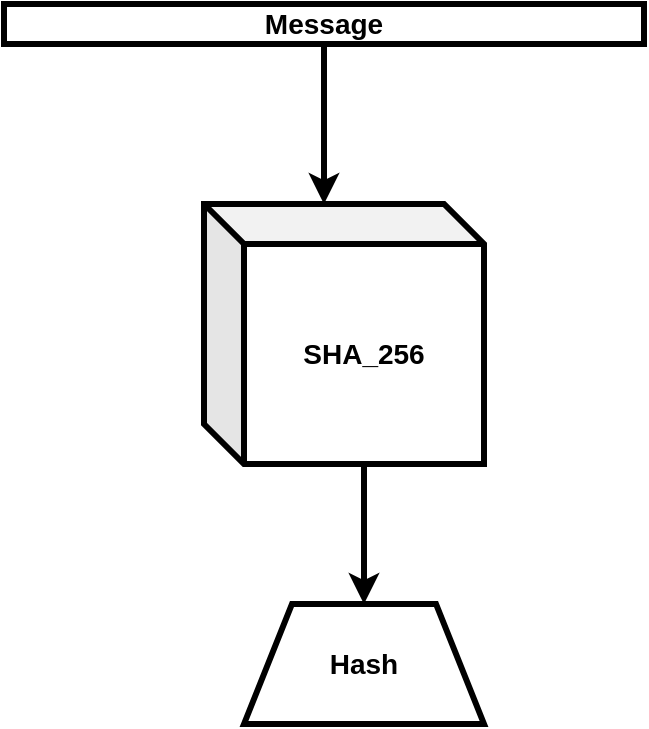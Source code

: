 <mxfile version="12.6.5" type="device" pages="13"><diagram id="-xrnbq1FpvLiUs83KOVE" name="Hashing"><mxGraphModel dx="948" dy="619" grid="1" gridSize="10" guides="1" tooltips="1" connect="1" arrows="1" fold="1" page="1" pageScale="1" pageWidth="850" pageHeight="1100" math="0" shadow="0"><root><mxCell id="0"/><mxCell id="1" parent="0"/><mxCell id="7gzS5QGIkbbGb8wY3B5E-1" style="edgeStyle=orthogonalEdgeStyle;rounded=0;orthogonalLoop=1;jettySize=auto;html=1;exitX=0.5;exitY=1;exitDx=0;exitDy=0;entryX=0;entryY=0;entryDx=60;entryDy=0;entryPerimeter=0;strokeWidth=3;fontSize=14;fontStyle=1" parent="1" source="7gzS5QGIkbbGb8wY3B5E-2" target="7gzS5QGIkbbGb8wY3B5E-4" edge="1"><mxGeometry relative="1" as="geometry"/></mxCell><mxCell id="7gzS5QGIkbbGb8wY3B5E-2" value="Message" style="rounded=0;whiteSpace=wrap;html=1;strokeWidth=3;fontSize=14;fontStyle=1" parent="1" vertex="1"><mxGeometry x="190" y="140" width="320" height="20" as="geometry"/></mxCell><mxCell id="7gzS5QGIkbbGb8wY3B5E-3" style="edgeStyle=orthogonalEdgeStyle;rounded=0;orthogonalLoop=1;jettySize=auto;html=1;exitX=0;exitY=0;exitDx=80;exitDy=130;exitPerimeter=0;strokeWidth=3;fontSize=14;fontStyle=1" parent="1" source="7gzS5QGIkbbGb8wY3B5E-4" edge="1"><mxGeometry relative="1" as="geometry"><mxPoint x="370" y="440" as="targetPoint"/></mxGeometry></mxCell><mxCell id="7gzS5QGIkbbGb8wY3B5E-4" value="SHA_256" style="shape=cube;whiteSpace=wrap;html=1;boundedLbl=1;backgroundOutline=1;darkOpacity=0.05;darkOpacity2=0.1;strokeWidth=3;fontSize=14;fontStyle=1" parent="1" vertex="1"><mxGeometry x="290" y="240" width="140" height="130" as="geometry"/></mxCell><mxCell id="7gzS5QGIkbbGb8wY3B5E-5" value="Hash" style="shape=trapezoid;perimeter=trapezoidPerimeter;whiteSpace=wrap;html=1;strokeWidth=3;fontSize=14;fontStyle=1" parent="1" vertex="1"><mxGeometry x="310" y="440" width="120" height="60" as="geometry"/></mxCell></root></mxGraphModel></diagram><diagram id="rq5OqjuqppfNDd9wOj4f" name="architecture"><mxGraphModel dx="948" dy="619" grid="1" gridSize="10" guides="1" tooltips="1" connect="1" arrows="1" fold="1" page="1" pageScale="1" pageWidth="850" pageHeight="1100" math="0" shadow="0"><root><mxCell id="0HMI2-DMIXoiVglB2NQT-0"/><mxCell id="0HMI2-DMIXoiVglB2NQT-1" parent="0HMI2-DMIXoiVglB2NQT-0"/><mxCell id="0HMI2-DMIXoiVglB2NQT-2" style="edgeStyle=orthogonalEdgeStyle;rounded=0;orthogonalLoop=1;jettySize=auto;html=1;exitX=0.5;exitY=0;exitDx=0;exitDy=0;entryX=0.5;entryY=0;entryDx=0;entryDy=0;fontStyle=1;fontSize=14;strokeWidth=3;" parent="0HMI2-DMIXoiVglB2NQT-1" target="0HMI2-DMIXoiVglB2NQT-4" edge="1"><mxGeometry relative="1" as="geometry"><mxPoint x="340" y="240" as="sourcePoint"/></mxGeometry></mxCell><mxCell id="0HMI2-DMIXoiVglB2NQT-3" style="edgeStyle=orthogonalEdgeStyle;rounded=0;orthogonalLoop=1;jettySize=auto;html=1;exitX=1;exitY=0.5;exitDx=0;exitDy=0;fontStyle=1;fontSize=14;strokeWidth=3;" parent="0HMI2-DMIXoiVglB2NQT-1" source="0HMI2-DMIXoiVglB2NQT-4" edge="1"><mxGeometry relative="1" as="geometry"><mxPoint x="450" y="330" as="targetPoint"/></mxGeometry></mxCell><mxCell id="0HMI2-DMIXoiVglB2NQT-4" value="Compression Funciton" style="rounded=0;whiteSpace=wrap;html=1;fontStyle=1;fontSize=14;strokeWidth=3;" parent="0HMI2-DMIXoiVglB2NQT-1" vertex="1"><mxGeometry x="280" y="300" width="120" height="60" as="geometry"/></mxCell><mxCell id="0HMI2-DMIXoiVglB2NQT-5" value="" style="endArrow=classic;html=1;entryX=0;entryY=0.5;entryDx=0;entryDy=0;fontStyle=1;fontSize=14;strokeWidth=3;" parent="0HMI2-DMIXoiVglB2NQT-1" target="0HMI2-DMIXoiVglB2NQT-4" edge="1"><mxGeometry width="50" height="50" relative="1" as="geometry"><mxPoint x="160" y="330" as="sourcePoint"/><mxPoint x="180" y="320" as="targetPoint"/></mxGeometry></mxCell><mxCell id="0HMI2-DMIXoiVglB2NQT-6" style="edgeStyle=orthogonalEdgeStyle;rounded=0;orthogonalLoop=1;jettySize=auto;html=1;exitX=1;exitY=0.5;exitDx=0;exitDy=0;fontStyle=1;fontSize=14;strokeWidth=3;" parent="0HMI2-DMIXoiVglB2NQT-1" source="0HMI2-DMIXoiVglB2NQT-8" edge="1"><mxGeometry relative="1" as="geometry"><mxPoint x="580" y="330" as="targetPoint"/></mxGeometry></mxCell><mxCell id="0HMI2-DMIXoiVglB2NQT-7" style="edgeStyle=orthogonalEdgeStyle;rounded=0;orthogonalLoop=1;jettySize=auto;html=1;exitX=0.5;exitY=1;exitDx=0;exitDy=0;entryX=0.5;entryY=1;entryDx=0;entryDy=0;fontStyle=1;fontSize=14;strokeWidth=3;" parent="0HMI2-DMIXoiVglB2NQT-1" target="0HMI2-DMIXoiVglB2NQT-8" edge="1"><mxGeometry relative="1" as="geometry"><mxPoint x="230" y="330" as="sourcePoint"/><Array as="points"><mxPoint x="230" y="410"/><mxPoint x="470" y="410"/></Array></mxGeometry></mxCell><mxCell id="0HMI2-DMIXoiVglB2NQT-8" value="+" style="rounded=1;whiteSpace=wrap;html=1;fontStyle=1;fontSize=14;strokeWidth=3;" parent="0HMI2-DMIXoiVglB2NQT-1" vertex="1"><mxGeometry x="450" y="310" width="40" height="40" as="geometry"/></mxCell><mxCell id="0HMI2-DMIXoiVglB2NQT-9" value="H&lt;span style=&quot;font-size: 14px;&quot;&gt;n-1&lt;/span&gt;" style="text;html=1;align=center;verticalAlign=middle;resizable=0;points=[];autosize=1;fontStyle=1;fontSize=14;strokeWidth=3;" parent="0HMI2-DMIXoiVglB2NQT-1" vertex="1"><mxGeometry x="115" y="320" width="50" height="20" as="geometry"/></mxCell><mxCell id="0HMI2-DMIXoiVglB2NQT-10" value="H&lt;span style=&quot;font-size: 14px;&quot;&gt;n&lt;/span&gt;" style="text;html=1;align=center;verticalAlign=middle;resizable=0;points=[];autosize=1;fontStyle=1;fontSize=14;strokeWidth=3;" parent="0HMI2-DMIXoiVglB2NQT-1" vertex="1"><mxGeometry x="585" y="320" width="30" height="20" as="geometry"/></mxCell><mxCell id="0HMI2-DMIXoiVglB2NQT-11" value="Message" style="text;html=1;align=center;verticalAlign=middle;resizable=0;points=[];autosize=1;fontStyle=1;fontSize=14;strokeWidth=3;" parent="0HMI2-DMIXoiVglB2NQT-1" vertex="1"><mxGeometry x="305" y="220" width="70" height="20" as="geometry"/></mxCell></root></mxGraphModel></diagram><diagram id="GKqU4W_5gB5EzClipUaY" name="sha_block design"><mxGraphModel dx="948" dy="619" grid="1" gridSize="10" guides="1" tooltips="1" connect="1" arrows="1" fold="1" page="1" pageScale="1" pageWidth="850" pageHeight="1100" math="0" shadow="0"><root><mxCell id="4juqm5eIGmhS0dYbAIeD-0"/><mxCell id="4juqm5eIGmhS0dYbAIeD-1" parent="4juqm5eIGmhS0dYbAIeD-0"/><mxCell id="4juqm5eIGmhS0dYbAIeD-2" value="" style="group;fontSize=14;fontStyle=1" parent="4juqm5eIGmhS0dYbAIeD-1" vertex="1" connectable="0"><mxGeometry x="220" y="120" width="330" height="100" as="geometry"/></mxCell><mxCell id="4juqm5eIGmhS0dYbAIeD-3" value="Round_0" style="rounded=0;whiteSpace=wrap;html=1;strokeWidth=3;fontSize=14;fillColor=#f8cecc;strokeColor=#b85450;fontStyle=1" parent="4juqm5eIGmhS0dYbAIeD-2" vertex="1"><mxGeometry y="40" width="330" height="60" as="geometry"/></mxCell><mxCell id="4juqm5eIGmhS0dYbAIeD-4" value="" style="endArrow=classic;html=1;strokeWidth=3;fontSize=14;strokeColor=#EA6B66;fontStyle=1" parent="4juqm5eIGmhS0dYbAIeD-2" edge="1"><mxGeometry width="50" height="50" relative="1" as="geometry"><mxPoint x="60" as="sourcePoint"/><mxPoint x="60" y="40" as="targetPoint"/></mxGeometry></mxCell><mxCell id="4juqm5eIGmhS0dYbAIeD-5" value="" style="endArrow=classic;html=1;strokeWidth=3;fontSize=14;strokeColor=#0000FF;fontStyle=1" parent="4juqm5eIGmhS0dYbAIeD-2" edge="1"><mxGeometry width="50" height="50" relative="1" as="geometry"><mxPoint x="100" as="sourcePoint"/><mxPoint x="100" y="40" as="targetPoint"/></mxGeometry></mxCell><mxCell id="4juqm5eIGmhS0dYbAIeD-6" value="" style="endArrow=classic;html=1;strokeWidth=3;fontSize=14;strokeColor=#9AC7BF;fontStyle=1" parent="4juqm5eIGmhS0dYbAIeD-2" edge="1"><mxGeometry width="50" height="50" relative="1" as="geometry"><mxPoint x="180" as="sourcePoint"/><mxPoint x="180" y="40" as="targetPoint"/></mxGeometry></mxCell><mxCell id="4juqm5eIGmhS0dYbAIeD-7" value="" style="endArrow=classic;html=1;strokeWidth=3;fontSize=14;strokeColor=#FF8000;fontStyle=1" parent="4juqm5eIGmhS0dYbAIeD-2" edge="1"><mxGeometry width="50" height="50" relative="1" as="geometry"><mxPoint x="140" as="sourcePoint"/><mxPoint x="140" y="40" as="targetPoint"/></mxGeometry></mxCell><mxCell id="4juqm5eIGmhS0dYbAIeD-8" value="" style="endArrow=classic;html=1;strokeWidth=3;fontSize=14;strokeColor=#00FFFF;fontStyle=1" parent="4juqm5eIGmhS0dYbAIeD-2" edge="1"><mxGeometry width="50" height="50" relative="1" as="geometry"><mxPoint x="20" as="sourcePoint"/><mxPoint x="20" y="40" as="targetPoint"/></mxGeometry></mxCell><mxCell id="4juqm5eIGmhS0dYbAIeD-9" value="" style="endArrow=classic;html=1;strokeWidth=3;fontSize=14;strokeColor=#A680B8;fontStyle=1" parent="4juqm5eIGmhS0dYbAIeD-2" edge="1"><mxGeometry width="50" height="50" relative="1" as="geometry"><mxPoint x="300" as="sourcePoint"/><mxPoint x="300" y="40" as="targetPoint"/></mxGeometry></mxCell><mxCell id="4juqm5eIGmhS0dYbAIeD-10" value="" style="endArrow=classic;html=1;strokeWidth=3;fontSize=14;strokeColor=#B5739D;fontStyle=1" parent="4juqm5eIGmhS0dYbAIeD-2" edge="1"><mxGeometry width="50" height="50" relative="1" as="geometry"><mxPoint x="220" as="sourcePoint"/><mxPoint x="220" y="40" as="targetPoint"/></mxGeometry></mxCell><mxCell id="4juqm5eIGmhS0dYbAIeD-11" value="" style="endArrow=classic;html=1;strokeWidth=3;fontSize=14;strokeColor=#990000;fontStyle=1" parent="4juqm5eIGmhS0dYbAIeD-2" edge="1"><mxGeometry width="50" height="50" relative="1" as="geometry"><mxPoint x="260" as="sourcePoint"/><mxPoint x="260" y="40" as="targetPoint"/></mxGeometry></mxCell><mxCell id="4juqm5eIGmhS0dYbAIeD-12" style="edgeStyle=orthogonalEdgeStyle;rounded=0;orthogonalLoop=1;jettySize=auto;html=1;exitX=1;exitY=0.5;exitDx=0;exitDy=0;strokeColor=#000000;strokeWidth=3;fontSize=14;entryX=1;entryY=0.5;entryDx=0;entryDy=0;fontStyle=1" parent="4juqm5eIGmhS0dYbAIeD-1" target="4juqm5eIGmhS0dYbAIeD-13" edge="1"><mxGeometry relative="1" as="geometry"><mxPoint x="600" y="350" as="sourcePoint"/></mxGeometry></mxCell><mxCell id="4juqm5eIGmhS0dYbAIeD-13" value="Round_1" style="rounded=0;whiteSpace=wrap;html=1;strokeWidth=3;fontSize=14;fillColor=#f8cecc;strokeColor=#b85450;fontStyle=1" parent="4juqm5eIGmhS0dYbAIeD-1" vertex="1"><mxGeometry x="220" y="320" width="330" height="60" as="geometry"/></mxCell><mxCell id="4juqm5eIGmhS0dYbAIeD-14" value="" style="endArrow=classic;html=1;strokeWidth=3;fontSize=14;strokeColor=#EA6B66;fontStyle=1" parent="4juqm5eIGmhS0dYbAIeD-1" edge="1"><mxGeometry width="50" height="50" relative="1" as="geometry"><mxPoint x="280" y="280" as="sourcePoint"/><mxPoint x="280" y="320" as="targetPoint"/></mxGeometry></mxCell><mxCell id="4juqm5eIGmhS0dYbAIeD-15" value="" style="endArrow=classic;html=1;strokeWidth=3;fontSize=14;strokeColor=#0000FF;fontStyle=1" parent="4juqm5eIGmhS0dYbAIeD-1" edge="1"><mxGeometry width="50" height="50" relative="1" as="geometry"><mxPoint x="320" y="280" as="sourcePoint"/><mxPoint x="320" y="320" as="targetPoint"/></mxGeometry></mxCell><mxCell id="4juqm5eIGmhS0dYbAIeD-16" value="" style="endArrow=classic;html=1;strokeWidth=3;fontSize=14;strokeColor=#9AC7BF;fontStyle=1" parent="4juqm5eIGmhS0dYbAIeD-1" edge="1"><mxGeometry width="50" height="50" relative="1" as="geometry"><mxPoint x="400" y="280" as="sourcePoint"/><mxPoint x="400" y="320" as="targetPoint"/></mxGeometry></mxCell><mxCell id="4juqm5eIGmhS0dYbAIeD-17" value="" style="endArrow=classic;html=1;strokeWidth=3;fontSize=14;strokeColor=#FF8000;fontStyle=1" parent="4juqm5eIGmhS0dYbAIeD-1" edge="1"><mxGeometry width="50" height="50" relative="1" as="geometry"><mxPoint x="360" y="280" as="sourcePoint"/><mxPoint x="360" y="320" as="targetPoint"/></mxGeometry></mxCell><mxCell id="4juqm5eIGmhS0dYbAIeD-18" value="" style="endArrow=classic;html=1;strokeWidth=3;fontSize=14;strokeColor=#00FFFF;fontStyle=1" parent="4juqm5eIGmhS0dYbAIeD-1" edge="1"><mxGeometry width="50" height="50" relative="1" as="geometry"><mxPoint x="240" y="280" as="sourcePoint"/><mxPoint x="240" y="320" as="targetPoint"/></mxGeometry></mxCell><mxCell id="4juqm5eIGmhS0dYbAIeD-19" value="" style="endArrow=classic;html=1;strokeWidth=3;fontSize=14;strokeColor=#A680B8;fontStyle=1" parent="4juqm5eIGmhS0dYbAIeD-1" edge="1"><mxGeometry width="50" height="50" relative="1" as="geometry"><mxPoint x="520" y="280" as="sourcePoint"/><mxPoint x="520" y="320" as="targetPoint"/></mxGeometry></mxCell><mxCell id="4juqm5eIGmhS0dYbAIeD-20" value="" style="endArrow=classic;html=1;strokeWidth=3;fontSize=14;strokeColor=#B5739D;fontStyle=1" parent="4juqm5eIGmhS0dYbAIeD-1" edge="1"><mxGeometry width="50" height="50" relative="1" as="geometry"><mxPoint x="440" y="280" as="sourcePoint"/><mxPoint x="440" y="320" as="targetPoint"/></mxGeometry></mxCell><mxCell id="4juqm5eIGmhS0dYbAIeD-21" value="" style="endArrow=classic;html=1;strokeWidth=3;fontSize=14;strokeColor=#990000;fontStyle=1" parent="4juqm5eIGmhS0dYbAIeD-1" edge="1"><mxGeometry width="50" height="50" relative="1" as="geometry"><mxPoint x="480" y="280" as="sourcePoint"/><mxPoint x="480" y="320" as="targetPoint"/></mxGeometry></mxCell><mxCell id="4juqm5eIGmhS0dYbAIeD-22" style="edgeStyle=orthogonalEdgeStyle;rounded=0;orthogonalLoop=1;jettySize=auto;html=1;exitX=1;exitY=0.5;exitDx=0;exitDy=0;strokeColor=#000000;strokeWidth=3;fontSize=14;entryX=1;entryY=0.5;entryDx=0;entryDy=0;fontStyle=1" parent="4juqm5eIGmhS0dYbAIeD-1" target="4juqm5eIGmhS0dYbAIeD-23" edge="1"><mxGeometry relative="1" as="geometry"><mxPoint x="600" y="510" as="sourcePoint"/></mxGeometry></mxCell><mxCell id="4juqm5eIGmhS0dYbAIeD-23" value="Round_63" style="rounded=0;whiteSpace=wrap;html=1;strokeWidth=3;fontSize=14;fillColor=#f8cecc;strokeColor=#b85450;fontStyle=1" parent="4juqm5eIGmhS0dYbAIeD-1" vertex="1"><mxGeometry x="220" y="480" width="330" height="60" as="geometry"/></mxCell><mxCell id="4juqm5eIGmhS0dYbAIeD-24" value="" style="endArrow=none;dashed=1;html=1;strokeColor=#000000;strokeWidth=3;fontSize=14;fontStyle=1" parent="4juqm5eIGmhS0dYbAIeD-1" edge="1"><mxGeometry width="50" height="50" relative="1" as="geometry"><mxPoint x="520" y="280" as="sourcePoint"/><mxPoint x="520" y="220" as="targetPoint"/></mxGeometry></mxCell><mxCell id="4juqm5eIGmhS0dYbAIeD-25" value="" style="endArrow=none;dashed=1;html=1;strokeColor=#000000;strokeWidth=3;fontSize=14;fontStyle=1" parent="4juqm5eIGmhS0dYbAIeD-1" edge="1"><mxGeometry width="50" height="50" relative="1" as="geometry"><mxPoint x="480" y="280" as="sourcePoint"/><mxPoint x="480" y="220" as="targetPoint"/></mxGeometry></mxCell><mxCell id="4juqm5eIGmhS0dYbAIeD-26" value="" style="endArrow=none;dashed=1;html=1;strokeColor=#000000;strokeWidth=3;fontSize=14;fontStyle=1" parent="4juqm5eIGmhS0dYbAIeD-1" edge="1"><mxGeometry width="50" height="50" relative="1" as="geometry"><mxPoint x="440" y="280" as="sourcePoint"/><mxPoint x="440" y="220" as="targetPoint"/></mxGeometry></mxCell><mxCell id="4juqm5eIGmhS0dYbAIeD-27" value="" style="endArrow=none;dashed=1;html=1;strokeColor=#000000;strokeWidth=3;fontSize=14;fontStyle=1" parent="4juqm5eIGmhS0dYbAIeD-1" edge="1"><mxGeometry width="50" height="50" relative="1" as="geometry"><mxPoint x="400" y="280" as="sourcePoint"/><mxPoint x="400" y="220" as="targetPoint"/></mxGeometry></mxCell><mxCell id="4juqm5eIGmhS0dYbAIeD-28" value="" style="endArrow=none;dashed=1;html=1;strokeColor=#000000;strokeWidth=3;fontSize=14;fontStyle=1" parent="4juqm5eIGmhS0dYbAIeD-1" edge="1"><mxGeometry width="50" height="50" relative="1" as="geometry"><mxPoint x="360" y="280" as="sourcePoint"/><mxPoint x="360" y="220" as="targetPoint"/></mxGeometry></mxCell><mxCell id="4juqm5eIGmhS0dYbAIeD-29" value="" style="endArrow=none;dashed=1;html=1;strokeColor=#000000;strokeWidth=3;fontSize=14;fontStyle=1" parent="4juqm5eIGmhS0dYbAIeD-1" edge="1"><mxGeometry width="50" height="50" relative="1" as="geometry"><mxPoint x="320" y="280" as="sourcePoint"/><mxPoint x="320" y="220" as="targetPoint"/></mxGeometry></mxCell><mxCell id="4juqm5eIGmhS0dYbAIeD-30" value="" style="endArrow=none;dashed=1;html=1;strokeColor=#000000;strokeWidth=3;fontSize=14;fontStyle=1" parent="4juqm5eIGmhS0dYbAIeD-1" edge="1"><mxGeometry width="50" height="50" relative="1" as="geometry"><mxPoint x="280" y="280" as="sourcePoint"/><mxPoint x="280" y="220" as="targetPoint"/></mxGeometry></mxCell><mxCell id="4juqm5eIGmhS0dYbAIeD-31" value="" style="endArrow=none;dashed=1;html=1;strokeColor=#000000;strokeWidth=3;fontSize=14;fontStyle=1" parent="4juqm5eIGmhS0dYbAIeD-1" edge="1"><mxGeometry width="50" height="50" relative="1" as="geometry"><mxPoint x="240" y="280" as="sourcePoint"/><mxPoint x="240" y="220" as="targetPoint"/></mxGeometry></mxCell><mxCell id="4juqm5eIGmhS0dYbAIeD-32" value="" style="endArrow=none;dashed=1;html=1;strokeColor=#000000;strokeWidth=3;fontSize=14;fontStyle=1" parent="4juqm5eIGmhS0dYbAIeD-1" edge="1"><mxGeometry width="50" height="50" relative="1" as="geometry"><mxPoint x="520" y="440" as="sourcePoint"/><mxPoint x="520" y="380" as="targetPoint"/></mxGeometry></mxCell><mxCell id="4juqm5eIGmhS0dYbAIeD-33" value="" style="endArrow=none;dashed=1;html=1;strokeColor=#000000;strokeWidth=3;fontSize=14;fontStyle=1" parent="4juqm5eIGmhS0dYbAIeD-1" edge="1"><mxGeometry width="50" height="50" relative="1" as="geometry"><mxPoint x="480" y="440" as="sourcePoint"/><mxPoint x="480" y="380" as="targetPoint"/></mxGeometry></mxCell><mxCell id="4juqm5eIGmhS0dYbAIeD-34" value="" style="endArrow=none;dashed=1;html=1;strokeColor=#000000;strokeWidth=3;fontSize=14;fontStyle=1" parent="4juqm5eIGmhS0dYbAIeD-1" edge="1"><mxGeometry width="50" height="50" relative="1" as="geometry"><mxPoint x="440" y="440" as="sourcePoint"/><mxPoint x="440" y="380" as="targetPoint"/></mxGeometry></mxCell><mxCell id="4juqm5eIGmhS0dYbAIeD-35" value="" style="endArrow=none;dashed=1;html=1;strokeColor=#000000;strokeWidth=3;fontSize=14;fontStyle=1" parent="4juqm5eIGmhS0dYbAIeD-1" edge="1"><mxGeometry width="50" height="50" relative="1" as="geometry"><mxPoint x="400" y="440" as="sourcePoint"/><mxPoint x="400" y="380" as="targetPoint"/></mxGeometry></mxCell><mxCell id="4juqm5eIGmhS0dYbAIeD-36" value="" style="endArrow=none;dashed=1;html=1;strokeColor=#000000;strokeWidth=3;fontSize=14;fontStyle=1" parent="4juqm5eIGmhS0dYbAIeD-1" edge="1"><mxGeometry width="50" height="50" relative="1" as="geometry"><mxPoint x="360" y="440" as="sourcePoint"/><mxPoint x="360" y="380" as="targetPoint"/></mxGeometry></mxCell><mxCell id="4juqm5eIGmhS0dYbAIeD-37" value="" style="endArrow=none;dashed=1;html=1;strokeColor=#000000;strokeWidth=3;fontSize=14;fontStyle=1" parent="4juqm5eIGmhS0dYbAIeD-1" edge="1"><mxGeometry width="50" height="50" relative="1" as="geometry"><mxPoint x="320" y="440" as="sourcePoint"/><mxPoint x="320" y="380" as="targetPoint"/></mxGeometry></mxCell><mxCell id="4juqm5eIGmhS0dYbAIeD-38" value="" style="endArrow=none;dashed=1;html=1;strokeColor=#000000;strokeWidth=3;fontSize=14;fontStyle=1" parent="4juqm5eIGmhS0dYbAIeD-1" edge="1"><mxGeometry width="50" height="50" relative="1" as="geometry"><mxPoint x="280" y="440" as="sourcePoint"/><mxPoint x="280" y="380" as="targetPoint"/></mxGeometry></mxCell><mxCell id="4juqm5eIGmhS0dYbAIeD-39" value="" style="endArrow=none;dashed=1;html=1;strokeColor=#000000;strokeWidth=3;fontSize=14;fontStyle=1" parent="4juqm5eIGmhS0dYbAIeD-1" edge="1"><mxGeometry width="50" height="50" relative="1" as="geometry"><mxPoint x="240" y="440" as="sourcePoint"/><mxPoint x="240" y="380" as="targetPoint"/></mxGeometry></mxCell><mxCell id="4juqm5eIGmhS0dYbAIeD-40" style="edgeStyle=orthogonalEdgeStyle;rounded=0;orthogonalLoop=1;jettySize=auto;html=1;strokeColor=#000000;strokeWidth=3;fontSize=14;entryX=0;entryY=0.5;entryDx=0;entryDy=0;fontStyle=1" parent="4juqm5eIGmhS0dYbAIeD-1" target="4juqm5eIGmhS0dYbAIeD-3" edge="1"><mxGeometry relative="1" as="geometry"><mxPoint x="160" y="190" as="sourcePoint"/></mxGeometry></mxCell><mxCell id="4juqm5eIGmhS0dYbAIeD-41" style="edgeStyle=orthogonalEdgeStyle;rounded=0;orthogonalLoop=1;jettySize=auto;html=1;strokeColor=#000000;strokeWidth=3;fontSize=14;entryX=0;entryY=0.5;entryDx=0;entryDy=0;fontStyle=1" parent="4juqm5eIGmhS0dYbAIeD-1" edge="1"><mxGeometry relative="1" as="geometry"><mxPoint x="220" y="360" as="targetPoint"/><mxPoint x="160" y="360" as="sourcePoint"/></mxGeometry></mxCell><mxCell id="4juqm5eIGmhS0dYbAIeD-42" style="edgeStyle=orthogonalEdgeStyle;rounded=0;orthogonalLoop=1;jettySize=auto;html=1;strokeColor=#000000;strokeWidth=3;fontSize=14;entryX=0;entryY=0.5;entryDx=0;entryDy=0;fontStyle=1" parent="4juqm5eIGmhS0dYbAIeD-1" edge="1"><mxGeometry relative="1" as="geometry"><mxPoint x="220" y="509.5" as="targetPoint"/><mxPoint x="160" y="509.5" as="sourcePoint"/></mxGeometry></mxCell><mxCell id="4juqm5eIGmhS0dYbAIeD-43" value="Message&amp;nbsp;&lt;br style=&quot;font-size: 14px;&quot;&gt;Schedule" style="rounded=0;whiteSpace=wrap;html=1;strokeWidth=3;fontSize=14;fontStyle=1;fillColor=#f5f5f5;strokeColor=#666666;fontColor=#333333;" parent="4juqm5eIGmhS0dYbAIeD-1" vertex="1"><mxGeometry x="40" y="170" width="120" height="390" as="geometry"/></mxCell><mxCell id="4juqm5eIGmhS0dYbAIeD-44" value="&lt;span style=&quot;font-size: 14px;&quot;&gt;Round&amp;nbsp;&lt;br style=&quot;font-size: 14px;&quot;&gt;Constant&lt;/span&gt;" style="rounded=0;whiteSpace=wrap;html=1;strokeWidth=3;fontSize=14;fillColor=#d5e8d4;strokeColor=#82b366;fontStyle=1" parent="4juqm5eIGmhS0dYbAIeD-1" vertex="1"><mxGeometry x="600" y="150" width="120" height="390" as="geometry"/></mxCell><mxCell id="4juqm5eIGmhS0dYbAIeD-45" style="edgeStyle=orthogonalEdgeStyle;rounded=0;orthogonalLoop=1;jettySize=auto;html=1;exitX=1;exitY=0.5;exitDx=0;exitDy=0;strokeColor=#000000;strokeWidth=3;fontSize=14;entryX=1;entryY=0.5;entryDx=0;entryDy=0;fontStyle=1" parent="4juqm5eIGmhS0dYbAIeD-1" target="4juqm5eIGmhS0dYbAIeD-3" edge="1"><mxGeometry relative="1" as="geometry"><mxPoint x="600" y="190" as="sourcePoint"/></mxGeometry></mxCell><mxCell id="4juqm5eIGmhS0dYbAIeD-46" style="edgeStyle=orthogonalEdgeStyle;rounded=0;orthogonalLoop=1;jettySize=auto;html=1;strokeColor=#000000;strokeWidth=3;fontSize=14;exitX=0.5;exitY=0;exitDx=0;exitDy=0;entryX=1;entryY=0.5;entryDx=0;entryDy=0;fontStyle=1" parent="4juqm5eIGmhS0dYbAIeD-1" source="4juqm5eIGmhS0dYbAIeD-47" target="4juqm5eIGmhS0dYbAIeD-69" edge="1"><mxGeometry relative="1" as="geometry"><mxPoint x="540" y="700" as="targetPoint"/><Array as="points"><mxPoint x="390" y="40"/><mxPoint x="760" y="40"/><mxPoint x="760" y="690"/></Array></mxGeometry></mxCell><mxCell id="4juqm5eIGmhS0dYbAIeD-47" value="" style="rounded=1;whiteSpace=wrap;html=1;strokeWidth=3;fontSize=14;fontStyle=1" parent="4juqm5eIGmhS0dYbAIeD-1" vertex="1"><mxGeometry x="220" y="90" width="340" height="30" as="geometry"/></mxCell><mxCell id="4juqm5eIGmhS0dYbAIeD-48" value="" style="rounded=1;whiteSpace=wrap;html=1;strokeWidth=3;fontSize=14;fontStyle=1" parent="4juqm5eIGmhS0dYbAIeD-1" vertex="1"><mxGeometry x="215" y="580" width="340" height="30" as="geometry"/></mxCell><mxCell id="4juqm5eIGmhS0dYbAIeD-49" value="" style="group;fontSize=14;fontStyle=1" parent="4juqm5eIGmhS0dYbAIeD-1" vertex="1" connectable="0"><mxGeometry x="240" y="440" width="280" height="40" as="geometry"/></mxCell><mxCell id="4juqm5eIGmhS0dYbAIeD-50" value="" style="endArrow=classic;html=1;strokeWidth=3;fontSize=14;strokeColor=#EA6B66;fontStyle=1" parent="4juqm5eIGmhS0dYbAIeD-49" edge="1"><mxGeometry width="50" height="50" relative="1" as="geometry"><mxPoint x="40" as="sourcePoint"/><mxPoint x="40" y="40" as="targetPoint"/></mxGeometry></mxCell><mxCell id="4juqm5eIGmhS0dYbAIeD-51" value="" style="endArrow=classic;html=1;strokeWidth=3;fontSize=14;strokeColor=#0000FF;fontStyle=1" parent="4juqm5eIGmhS0dYbAIeD-49" edge="1"><mxGeometry width="50" height="50" relative="1" as="geometry"><mxPoint x="80" as="sourcePoint"/><mxPoint x="80" y="40" as="targetPoint"/></mxGeometry></mxCell><mxCell id="4juqm5eIGmhS0dYbAIeD-52" value="" style="endArrow=classic;html=1;strokeWidth=3;fontSize=14;strokeColor=#9AC7BF;fontStyle=1" parent="4juqm5eIGmhS0dYbAIeD-49" edge="1"><mxGeometry width="50" height="50" relative="1" as="geometry"><mxPoint x="160" as="sourcePoint"/><mxPoint x="160" y="40" as="targetPoint"/></mxGeometry></mxCell><mxCell id="4juqm5eIGmhS0dYbAIeD-53" value="" style="endArrow=classic;html=1;strokeWidth=3;fontSize=14;strokeColor=#FF8000;fontStyle=1" parent="4juqm5eIGmhS0dYbAIeD-49" edge="1"><mxGeometry width="50" height="50" relative="1" as="geometry"><mxPoint x="120" as="sourcePoint"/><mxPoint x="120" y="40" as="targetPoint"/></mxGeometry></mxCell><mxCell id="4juqm5eIGmhS0dYbAIeD-54" value="" style="endArrow=classic;html=1;strokeWidth=3;fontSize=14;strokeColor=#00FFFF;fontStyle=1" parent="4juqm5eIGmhS0dYbAIeD-49" edge="1"><mxGeometry width="50" height="50" relative="1" as="geometry"><mxPoint as="sourcePoint"/><mxPoint y="40" as="targetPoint"/></mxGeometry></mxCell><mxCell id="4juqm5eIGmhS0dYbAIeD-55" value="" style="endArrow=classic;html=1;strokeWidth=3;fontSize=14;strokeColor=#A680B8;fontStyle=1" parent="4juqm5eIGmhS0dYbAIeD-49" edge="1"><mxGeometry width="50" height="50" relative="1" as="geometry"><mxPoint x="280" as="sourcePoint"/><mxPoint x="280" y="40" as="targetPoint"/></mxGeometry></mxCell><mxCell id="4juqm5eIGmhS0dYbAIeD-56" value="" style="endArrow=classic;html=1;strokeWidth=3;fontSize=14;strokeColor=#B5739D;fontStyle=1" parent="4juqm5eIGmhS0dYbAIeD-49" edge="1"><mxGeometry width="50" height="50" relative="1" as="geometry"><mxPoint x="200" as="sourcePoint"/><mxPoint x="200" y="40" as="targetPoint"/></mxGeometry></mxCell><mxCell id="4juqm5eIGmhS0dYbAIeD-57" value="" style="endArrow=classic;html=1;strokeWidth=3;fontSize=14;strokeColor=#990000;fontStyle=1" parent="4juqm5eIGmhS0dYbAIeD-49" source="4juqm5eIGmhS0dYbAIeD-23" edge="1"><mxGeometry width="50" height="50" relative="1" as="geometry"><mxPoint x="240" as="sourcePoint"/><mxPoint x="240" y="40" as="targetPoint"/></mxGeometry></mxCell><mxCell id="4juqm5eIGmhS0dYbAIeD-58" value="" style="endArrow=classic;html=1;strokeWidth=3;fontSize=14;strokeColor=#990000;fontStyle=1" parent="4juqm5eIGmhS0dYbAIeD-49" edge="1"><mxGeometry width="50" height="50" relative="1" as="geometry"><mxPoint x="240" as="sourcePoint"/><mxPoint x="240" y="40" as="targetPoint"/></mxGeometry></mxCell><mxCell id="4juqm5eIGmhS0dYbAIeD-59" value="" style="group;fontSize=14;fontStyle=1" parent="4juqm5eIGmhS0dYbAIeD-1" vertex="1" connectable="0"><mxGeometry x="240" y="540" width="280" height="40" as="geometry"/></mxCell><mxCell id="4juqm5eIGmhS0dYbAIeD-60" value="" style="endArrow=classic;html=1;strokeWidth=3;fontSize=14;strokeColor=#EA6B66;fontStyle=1" parent="4juqm5eIGmhS0dYbAIeD-59" edge="1"><mxGeometry width="50" height="50" relative="1" as="geometry"><mxPoint x="40" as="sourcePoint"/><mxPoint x="40" y="40" as="targetPoint"/></mxGeometry></mxCell><mxCell id="4juqm5eIGmhS0dYbAIeD-61" value="" style="endArrow=classic;html=1;strokeWidth=3;fontSize=14;strokeColor=#0000FF;fontStyle=1" parent="4juqm5eIGmhS0dYbAIeD-59" edge="1"><mxGeometry width="50" height="50" relative="1" as="geometry"><mxPoint x="80" as="sourcePoint"/><mxPoint x="80" y="40" as="targetPoint"/></mxGeometry></mxCell><mxCell id="4juqm5eIGmhS0dYbAIeD-62" value="" style="endArrow=classic;html=1;strokeWidth=3;fontSize=14;strokeColor=#9AC7BF;fontStyle=1" parent="4juqm5eIGmhS0dYbAIeD-59" edge="1"><mxGeometry width="50" height="50" relative="1" as="geometry"><mxPoint x="160" as="sourcePoint"/><mxPoint x="160" y="40" as="targetPoint"/></mxGeometry></mxCell><mxCell id="4juqm5eIGmhS0dYbAIeD-63" value="" style="endArrow=classic;html=1;strokeWidth=3;fontSize=14;strokeColor=#FF8000;fontStyle=1" parent="4juqm5eIGmhS0dYbAIeD-59" edge="1"><mxGeometry width="50" height="50" relative="1" as="geometry"><mxPoint x="120" as="sourcePoint"/><mxPoint x="120" y="40" as="targetPoint"/></mxGeometry></mxCell><mxCell id="4juqm5eIGmhS0dYbAIeD-64" value="" style="endArrow=classic;html=1;strokeWidth=3;fontSize=14;strokeColor=#00FFFF;fontStyle=1" parent="4juqm5eIGmhS0dYbAIeD-59" edge="1"><mxGeometry width="50" height="50" relative="1" as="geometry"><mxPoint as="sourcePoint"/><mxPoint y="40" as="targetPoint"/></mxGeometry></mxCell><mxCell id="4juqm5eIGmhS0dYbAIeD-65" value="" style="endArrow=classic;html=1;strokeWidth=3;fontSize=14;strokeColor=#A680B8;fontStyle=1" parent="4juqm5eIGmhS0dYbAIeD-59" edge="1"><mxGeometry width="50" height="50" relative="1" as="geometry"><mxPoint x="280" as="sourcePoint"/><mxPoint x="280" y="40" as="targetPoint"/></mxGeometry></mxCell><mxCell id="4juqm5eIGmhS0dYbAIeD-66" value="" style="endArrow=classic;html=1;strokeWidth=3;fontSize=14;strokeColor=#B5739D;fontStyle=1" parent="4juqm5eIGmhS0dYbAIeD-59" edge="1"><mxGeometry width="50" height="50" relative="1" as="geometry"><mxPoint x="200" as="sourcePoint"/><mxPoint x="200" y="40" as="targetPoint"/></mxGeometry></mxCell><mxCell id="4juqm5eIGmhS0dYbAIeD-67" value="" style="endArrow=classic;html=1;strokeWidth=3;fontSize=14;strokeColor=#990000;fontStyle=1" parent="4juqm5eIGmhS0dYbAIeD-59" edge="1"><mxGeometry width="50" height="50" relative="1" as="geometry"><mxPoint x="240" as="sourcePoint"/><mxPoint x="240" y="40" as="targetPoint"/></mxGeometry></mxCell><mxCell id="4juqm5eIGmhS0dYbAIeD-68" style="edgeStyle=orthogonalEdgeStyle;rounded=0;orthogonalLoop=1;jettySize=auto;html=1;exitX=0.5;exitY=1;exitDx=0;exitDy=0;strokeColor=#000000;strokeWidth=3;fontSize=14;fontStyle=1" parent="4juqm5eIGmhS0dYbAIeD-1" source="4juqm5eIGmhS0dYbAIeD-69" edge="1"><mxGeometry relative="1" as="geometry"><mxPoint x="450" y="790" as="targetPoint"/></mxGeometry></mxCell><mxCell id="4juqm5eIGmhS0dYbAIeD-69" value="+" style="rounded=1;whiteSpace=wrap;html=1;fontStyle=1;fontSize=14;strokeWidth=3;" parent="4juqm5eIGmhS0dYbAIeD-1" vertex="1"><mxGeometry x="430" y="670" width="40" height="40" as="geometry"/></mxCell><mxCell id="4juqm5eIGmhS0dYbAIeD-70" style="edgeStyle=orthogonalEdgeStyle;rounded=0;orthogonalLoop=1;jettySize=auto;html=1;exitX=0.5;exitY=1;exitDx=0;exitDy=0;strokeColor=#000000;strokeWidth=3;fontSize=14;entryX=0;entryY=0.5;entryDx=0;entryDy=0;fontStyle=1" parent="4juqm5eIGmhS0dYbAIeD-1" source="4juqm5eIGmhS0dYbAIeD-48" target="4juqm5eIGmhS0dYbAIeD-69" edge="1"><mxGeometry relative="1" as="geometry"><mxPoint x="490" y="690" as="targetPoint"/><mxPoint x="385" y="610" as="sourcePoint"/><Array as="points"/></mxGeometry></mxCell><mxCell id="4juqm5eIGmhS0dYbAIeD-71" value="h" style="text;html=1;align=center;verticalAlign=middle;resizable=0;points=[];autosize=1;fontSize=14;fontStyle=1" parent="4juqm5eIGmhS0dYbAIeD-1" vertex="1"><mxGeometry x="510" y="100" width="20" height="20" as="geometry"/></mxCell><mxCell id="4juqm5eIGmhS0dYbAIeD-72" value="" style="group;fontSize=14;fontStyle=1" parent="4juqm5eIGmhS0dYbAIeD-1" vertex="1" connectable="0"><mxGeometry x="230" y="99" width="300" height="21" as="geometry"/></mxCell><mxCell id="4juqm5eIGmhS0dYbAIeD-73" value="a" style="text;html=1;align=center;verticalAlign=middle;resizable=0;points=[];autosize=1;fontSize=14;fontStyle=1" parent="4juqm5eIGmhS0dYbAIeD-72" vertex="1"><mxGeometry y="1" width="20" height="20" as="geometry"/></mxCell><mxCell id="4juqm5eIGmhS0dYbAIeD-74" value="b" style="text;html=1;align=center;verticalAlign=middle;resizable=0;points=[];autosize=1;fontSize=14;fontStyle=1" parent="4juqm5eIGmhS0dYbAIeD-72" vertex="1"><mxGeometry x="40" y="1" width="20" height="20" as="geometry"/></mxCell><mxCell id="4juqm5eIGmhS0dYbAIeD-75" value="c" style="text;html=1;align=center;verticalAlign=middle;resizable=0;points=[];autosize=1;fontSize=14;fontStyle=1" parent="4juqm5eIGmhS0dYbAIeD-72" vertex="1"><mxGeometry x="80" y="1" width="20" height="20" as="geometry"/></mxCell><mxCell id="4juqm5eIGmhS0dYbAIeD-76" value="d" style="text;html=1;align=center;verticalAlign=middle;resizable=0;points=[];autosize=1;fontSize=14;fontStyle=1" parent="4juqm5eIGmhS0dYbAIeD-72" vertex="1"><mxGeometry x="120" y="1" width="20" height="20" as="geometry"/></mxCell><mxCell id="4juqm5eIGmhS0dYbAIeD-77" value="e" style="text;html=1;align=center;verticalAlign=middle;resizable=0;points=[];autosize=1;fontSize=14;fontStyle=1" parent="4juqm5eIGmhS0dYbAIeD-72" vertex="1"><mxGeometry x="160" y="1" width="20" height="20" as="geometry"/></mxCell><mxCell id="4juqm5eIGmhS0dYbAIeD-78" value="f" style="text;html=1;align=center;verticalAlign=middle;resizable=0;points=[];autosize=1;fontSize=14;fontStyle=1" parent="4juqm5eIGmhS0dYbAIeD-72" vertex="1"><mxGeometry x="200" y="1" width="20" height="20" as="geometry"/></mxCell><mxCell id="4juqm5eIGmhS0dYbAIeD-79" value="g" style="text;html=1;align=center;verticalAlign=middle;resizable=0;points=[];autosize=1;fontSize=14;fontStyle=1" parent="4juqm5eIGmhS0dYbAIeD-72" vertex="1"><mxGeometry x="240" y="-1" width="20" height="20" as="geometry"/></mxCell><mxCell id="4juqm5eIGmhS0dYbAIeD-80" value="h" style="text;html=1;align=center;verticalAlign=middle;resizable=0;points=[];autosize=1;fontSize=14;fontStyle=1" parent="4juqm5eIGmhS0dYbAIeD-72" vertex="1"><mxGeometry x="280" y="1" width="20" height="20" as="geometry"/></mxCell><mxCell id="4juqm5eIGmhS0dYbAIeD-81" value="" style="group;fontSize=14;fontStyle=1" parent="4juqm5eIGmhS0dYbAIeD-1" vertex="1" connectable="0"><mxGeometry x="230" y="580" width="300" height="21" as="geometry"/></mxCell><mxCell id="4juqm5eIGmhS0dYbAIeD-82" value="a" style="text;html=1;align=center;verticalAlign=middle;resizable=0;points=[];autosize=1;fontSize=14;fontStyle=1" parent="4juqm5eIGmhS0dYbAIeD-81" vertex="1"><mxGeometry y="1" width="20" height="20" as="geometry"/></mxCell><mxCell id="4juqm5eIGmhS0dYbAIeD-83" value="b" style="text;html=1;align=center;verticalAlign=middle;resizable=0;points=[];autosize=1;fontSize=14;fontStyle=1" parent="4juqm5eIGmhS0dYbAIeD-81" vertex="1"><mxGeometry x="40" y="1" width="20" height="20" as="geometry"/></mxCell><mxCell id="4juqm5eIGmhS0dYbAIeD-84" value="c" style="text;html=1;align=center;verticalAlign=middle;resizable=0;points=[];autosize=1;fontSize=14;fontStyle=1" parent="4juqm5eIGmhS0dYbAIeD-81" vertex="1"><mxGeometry x="80" y="1" width="20" height="20" as="geometry"/></mxCell><mxCell id="4juqm5eIGmhS0dYbAIeD-85" value="d" style="text;html=1;align=center;verticalAlign=middle;resizable=0;points=[];autosize=1;fontSize=14;fontStyle=1" parent="4juqm5eIGmhS0dYbAIeD-81" vertex="1"><mxGeometry x="120" y="1" width="20" height="20" as="geometry"/></mxCell><mxCell id="4juqm5eIGmhS0dYbAIeD-86" value="e" style="text;html=1;align=center;verticalAlign=middle;resizable=0;points=[];autosize=1;fontSize=14;fontStyle=1" parent="4juqm5eIGmhS0dYbAIeD-81" vertex="1"><mxGeometry x="160" y="1" width="20" height="20" as="geometry"/></mxCell><mxCell id="4juqm5eIGmhS0dYbAIeD-87" value="f" style="text;html=1;align=center;verticalAlign=middle;resizable=0;points=[];autosize=1;fontSize=14;fontStyle=1" parent="4juqm5eIGmhS0dYbAIeD-81" vertex="1"><mxGeometry x="200" y="1" width="20" height="20" as="geometry"/></mxCell><mxCell id="4juqm5eIGmhS0dYbAIeD-88" value="g" style="text;html=1;align=center;verticalAlign=middle;resizable=0;points=[];autosize=1;fontSize=14;fontStyle=1" parent="4juqm5eIGmhS0dYbAIeD-81" vertex="1"><mxGeometry x="240" width="20" height="20" as="geometry"/></mxCell><mxCell id="4juqm5eIGmhS0dYbAIeD-89" value="h" style="text;html=1;align=center;verticalAlign=middle;resizable=0;points=[];autosize=1;fontSize=14;fontStyle=1" parent="4juqm5eIGmhS0dYbAIeD-81" vertex="1"><mxGeometry x="280" y="1" width="20" height="20" as="geometry"/></mxCell><mxCell id="4juqm5eIGmhS0dYbAIeD-90" value="" style="endArrow=none;html=1;fontSize=14;fontStyle=1;strokeWidth=3;" parent="4juqm5eIGmhS0dYbAIeD-1" edge="1"><mxGeometry width="50" height="50" relative="1" as="geometry"><mxPoint x="375" y="670" as="sourcePoint"/><mxPoint x="395" y="650" as="targetPoint"/></mxGeometry></mxCell><mxCell id="4juqm5eIGmhS0dYbAIeD-91" value="&lt;span style=&quot;font-size: 14px;&quot;&gt;256&lt;/span&gt;" style="text;html=1;align=center;verticalAlign=middle;resizable=0;points=[];autosize=1;fontSize=14;fontStyle=1" parent="4juqm5eIGmhS0dYbAIeD-1" vertex="1"><mxGeometry x="390" y="630" width="40" height="20" as="geometry"/></mxCell><mxCell id="4juqm5eIGmhS0dYbAIeD-92" value="" style="endArrow=none;html=1;fontSize=14;fontStyle=1;strokeWidth=3;" parent="4juqm5eIGmhS0dYbAIeD-1" edge="1"><mxGeometry width="50" height="50" relative="1" as="geometry"><mxPoint x="440" y="760" as="sourcePoint"/><mxPoint x="460" y="740" as="targetPoint"/></mxGeometry></mxCell><mxCell id="4juqm5eIGmhS0dYbAIeD-93" value="&lt;span style=&quot;font-size: 14px;&quot;&gt;256&lt;/span&gt;" style="text;html=1;align=center;verticalAlign=middle;resizable=0;points=[];autosize=1;fontSize=14;fontStyle=1" parent="4juqm5eIGmhS0dYbAIeD-1" vertex="1"><mxGeometry x="455" y="720" width="40" height="20" as="geometry"/></mxCell><mxCell id="4juqm5eIGmhS0dYbAIeD-94" value="" style="endArrow=none;dashed=1;html=1;strokeColor=#000000;strokeWidth=3;fontSize=14;fontStyle=1" parent="4juqm5eIGmhS0dYbAIeD-1" edge="1"><mxGeometry width="50" height="50" relative="1" as="geometry"><mxPoint x="570" y="500" as="sourcePoint"/><mxPoint x="570" y="370" as="targetPoint"/></mxGeometry></mxCell><mxCell id="4juqm5eIGmhS0dYbAIeD-95" value="" style="endArrow=none;dashed=1;html=1;strokeColor=#000000;strokeWidth=3;fontSize=14;fontStyle=1" parent="4juqm5eIGmhS0dYbAIeD-1" edge="1"><mxGeometry width="50" height="50" relative="1" as="geometry"><mxPoint x="200" y="500" as="sourcePoint"/><mxPoint x="200" y="370.0" as="targetPoint"/></mxGeometry></mxCell><mxCell id="4juqm5eIGmhS0dYbAIeD-96" value="" style="endArrow=none;html=1;fontSize=14;fontStyle=1;strokeWidth=3;" parent="4juqm5eIGmhS0dYbAIeD-1" edge="1"><mxGeometry width="50" height="50" relative="1" as="geometry"><mxPoint x="430" y="50" as="sourcePoint"/><mxPoint x="450" y="30" as="targetPoint"/></mxGeometry></mxCell><mxCell id="4juqm5eIGmhS0dYbAIeD-97" value="&lt;span style=&quot;font-size: 14px;&quot;&gt;256&lt;/span&gt;" style="text;html=1;align=center;verticalAlign=middle;resizable=0;points=[];autosize=1;fontSize=14;fontStyle=1" parent="4juqm5eIGmhS0dYbAIeD-1" vertex="1"><mxGeometry x="450" y="20" width="40" height="20" as="geometry"/></mxCell></root></mxGraphModel></diagram><diagram id="InITkBJ221Ngp27pi6Sv" name="round"><mxGraphModel dx="948" dy="619" grid="1" gridSize="10" guides="1" tooltips="1" connect="1" arrows="1" fold="1" page="1" pageScale="1" pageWidth="850" pageHeight="1100" math="0" shadow="0"><root><mxCell id="pMM5ADKT88cyM04MJzZ5-0"/><mxCell id="pMM5ADKT88cyM04MJzZ5-1" parent="pMM5ADKT88cyM04MJzZ5-0"/><mxCell id="pMM5ADKT88cyM04MJzZ5-2" style="edgeStyle=orthogonalEdgeStyle;rounded=0;orthogonalLoop=1;jettySize=auto;html=1;strokeColor=#000000;strokeWidth=3;fontSize=14;entryX=0.5;entryY=0;entryDx=0;entryDy=0;" parent="pMM5ADKT88cyM04MJzZ5-1" target="pMM5ADKT88cyM04MJzZ5-4" edge="1"><mxGeometry relative="1" as="geometry"><mxPoint x="480" y="30" as="sourcePoint"/></mxGeometry></mxCell><mxCell id="pMM5ADKT88cyM04MJzZ5-3" style="edgeStyle=orthogonalEdgeStyle;rounded=0;orthogonalLoop=1;jettySize=auto;html=1;exitX=0.5;exitY=1;exitDx=0;exitDy=0;strokeColor=#000000;strokeWidth=3;fontSize=14;" parent="pMM5ADKT88cyM04MJzZ5-1" source="pMM5ADKT88cyM04MJzZ5-4" edge="1"><mxGeometry relative="1" as="geometry"><mxPoint x="480" y="840" as="targetPoint"/></mxGeometry></mxCell><mxCell id="pMM5ADKT88cyM04MJzZ5-4" value="" style="rounded=0;whiteSpace=wrap;html=1;strokeWidth=3;fontSize=14;fillColor=#f5f5f5;strokeColor=#666666;fontColor=#333333;" parent="pMM5ADKT88cyM04MJzZ5-1" vertex="1"><mxGeometry x="80" y="70" width="800" height="730" as="geometry"/></mxCell><mxCell id="pMM5ADKT88cyM04MJzZ5-5" value="" style="group;fillColor=#dae8fc;strokeColor=#6c8ebf;" parent="pMM5ADKT88cyM04MJzZ5-1" vertex="1" connectable="0"><mxGeometry x="110" y="120" width="650" height="40" as="geometry"/></mxCell><mxCell id="pMM5ADKT88cyM04MJzZ5-6" value="" style="rounded=0;whiteSpace=wrap;html=1;fontSize=14;strokeWidth=3;fillColor=#dae8fc;strokeColor=#6c8ebf;" parent="pMM5ADKT88cyM04MJzZ5-5" vertex="1"><mxGeometry width="650" height="40" as="geometry"/></mxCell><mxCell id="pMM5ADKT88cyM04MJzZ5-7" value="" style="endArrow=none;html=1;strokeWidth=3;fontSize=14;" parent="pMM5ADKT88cyM04MJzZ5-5" edge="1"><mxGeometry width="50" height="50" relative="1" as="geometry"><mxPoint x="250" y="40" as="sourcePoint"/><mxPoint x="250" as="targetPoint"/></mxGeometry></mxCell><mxCell id="pMM5ADKT88cyM04MJzZ5-8" value="" style="endArrow=none;html=1;strokeWidth=3;fontSize=14;" parent="pMM5ADKT88cyM04MJzZ5-5" edge="1"><mxGeometry width="50" height="50" relative="1" as="geometry"><mxPoint x="90" y="40" as="sourcePoint"/><mxPoint x="90" as="targetPoint"/></mxGeometry></mxCell><mxCell id="pMM5ADKT88cyM04MJzZ5-9" value="" style="endArrow=none;html=1;strokeWidth=3;fontSize=14;" parent="pMM5ADKT88cyM04MJzZ5-5" edge="1"><mxGeometry width="50" height="50" relative="1" as="geometry"><mxPoint x="170" y="40" as="sourcePoint"/><mxPoint x="170" as="targetPoint"/><Array as="points"><mxPoint x="170" y="40"/></Array></mxGeometry></mxCell><mxCell id="pMM5ADKT88cyM04MJzZ5-10" value="" style="endArrow=none;html=1;strokeWidth=3;fontSize=14;" parent="pMM5ADKT88cyM04MJzZ5-5" edge="1"><mxGeometry width="50" height="50" relative="1" as="geometry"><mxPoint x="330" y="40" as="sourcePoint"/><mxPoint x="330" as="targetPoint"/></mxGeometry></mxCell><mxCell id="pMM5ADKT88cyM04MJzZ5-11" value="" style="endArrow=none;html=1;strokeWidth=3;fontSize=14;" parent="pMM5ADKT88cyM04MJzZ5-5" edge="1"><mxGeometry width="50" height="50" relative="1" as="geometry"><mxPoint x="410" y="40" as="sourcePoint"/><mxPoint x="410" as="targetPoint"/></mxGeometry></mxCell><mxCell id="pMM5ADKT88cyM04MJzZ5-12" value="a" style="text;html=1;align=center;verticalAlign=middle;resizable=0;points=[];autosize=1;fontSize=14;" parent="pMM5ADKT88cyM04MJzZ5-5" vertex="1"><mxGeometry x="30" y="10" width="20" height="20" as="geometry"/></mxCell><mxCell id="pMM5ADKT88cyM04MJzZ5-13" value="b" style="text;html=1;align=center;verticalAlign=middle;resizable=0;points=[];autosize=1;fontSize=14;" parent="pMM5ADKT88cyM04MJzZ5-5" vertex="1"><mxGeometry x="130" y="10" width="20" height="20" as="geometry"/></mxCell><mxCell id="pMM5ADKT88cyM04MJzZ5-14" value="c" style="text;html=1;align=center;verticalAlign=middle;resizable=0;points=[];autosize=1;fontSize=14;" parent="pMM5ADKT88cyM04MJzZ5-5" vertex="1"><mxGeometry x="190" y="10" width="20" height="20" as="geometry"/></mxCell><mxCell id="pMM5ADKT88cyM04MJzZ5-15" value="d" style="text;html=1;align=center;verticalAlign=middle;resizable=0;points=[];autosize=1;fontSize=14;" parent="pMM5ADKT88cyM04MJzZ5-5" vertex="1"><mxGeometry x="275" y="10" width="20" height="20" as="geometry"/></mxCell><mxCell id="pMM5ADKT88cyM04MJzZ5-16" value="e" style="text;html=1;align=center;verticalAlign=middle;resizable=0;points=[];autosize=1;fontSize=14;" parent="pMM5ADKT88cyM04MJzZ5-5" vertex="1"><mxGeometry x="350" y="10" width="20" height="20" as="geometry"/></mxCell><mxCell id="pMM5ADKT88cyM04MJzZ5-17" value="f" style="text;html=1;align=center;verticalAlign=middle;resizable=0;points=[];autosize=1;fontSize=14;" parent="pMM5ADKT88cyM04MJzZ5-5" vertex="1"><mxGeometry x="440" y="10" width="20" height="20" as="geometry"/></mxCell><mxCell id="pMM5ADKT88cyM04MJzZ5-18" value="" style="endArrow=none;html=1;strokeWidth=3;fontSize=14;" parent="pMM5ADKT88cyM04MJzZ5-5" edge="1"><mxGeometry width="50" height="50" relative="1" as="geometry"><mxPoint x="490" y="40" as="sourcePoint"/><mxPoint x="490" as="targetPoint"/></mxGeometry></mxCell><mxCell id="pMM5ADKT88cyM04MJzZ5-19" value="g" style="text;html=1;align=center;verticalAlign=middle;resizable=0;points=[];autosize=1;fontSize=14;" parent="pMM5ADKT88cyM04MJzZ5-5" vertex="1"><mxGeometry x="520" y="10" width="20" height="20" as="geometry"/></mxCell><mxCell id="pMM5ADKT88cyM04MJzZ5-20" value="" style="endArrow=none;html=1;strokeWidth=3;fontSize=14;" parent="pMM5ADKT88cyM04MJzZ5-5" edge="1"><mxGeometry width="50" height="50" relative="1" as="geometry"><mxPoint x="570" y="40" as="sourcePoint"/><mxPoint x="570" as="targetPoint"/></mxGeometry></mxCell><mxCell id="pMM5ADKT88cyM04MJzZ5-21" value="h" style="text;html=1;align=center;verticalAlign=middle;resizable=0;points=[];autosize=1;fontSize=14;" parent="pMM5ADKT88cyM04MJzZ5-5" vertex="1"><mxGeometry x="600" y="10" width="20" height="20" as="geometry"/></mxCell><mxCell id="pMM5ADKT88cyM04MJzZ5-22" value="" style="group;fillColor=#f8cecc;strokeColor=#b85450;" parent="pMM5ADKT88cyM04MJzZ5-1" vertex="1" connectable="0"><mxGeometry x="120" y="720" width="650" height="40" as="geometry"/></mxCell><mxCell id="pMM5ADKT88cyM04MJzZ5-23" value="" style="rounded=0;whiteSpace=wrap;html=1;fontSize=14;strokeWidth=3;fillColor=#f8cecc;strokeColor=#b85450;" parent="pMM5ADKT88cyM04MJzZ5-22" vertex="1"><mxGeometry width="650" height="40" as="geometry"/></mxCell><mxCell id="pMM5ADKT88cyM04MJzZ5-24" value="" style="endArrow=none;html=1;strokeWidth=3;fontSize=14;fillColor=#f8cecc;strokeColor=#b85450;" parent="pMM5ADKT88cyM04MJzZ5-22" edge="1"><mxGeometry width="50" height="50" relative="1" as="geometry"><mxPoint x="250" y="40" as="sourcePoint"/><mxPoint x="250" as="targetPoint"/></mxGeometry></mxCell><mxCell id="pMM5ADKT88cyM04MJzZ5-25" value="" style="endArrow=none;html=1;strokeWidth=3;fontSize=14;fillColor=#f8cecc;strokeColor=#b85450;" parent="pMM5ADKT88cyM04MJzZ5-22" edge="1"><mxGeometry width="50" height="50" relative="1" as="geometry"><mxPoint x="90" y="40" as="sourcePoint"/><mxPoint x="90" as="targetPoint"/></mxGeometry></mxCell><mxCell id="pMM5ADKT88cyM04MJzZ5-26" value="" style="endArrow=none;html=1;strokeWidth=3;fontSize=14;fillColor=#f8cecc;strokeColor=#b85450;" parent="pMM5ADKT88cyM04MJzZ5-22" edge="1"><mxGeometry width="50" height="50" relative="1" as="geometry"><mxPoint x="170" y="40" as="sourcePoint"/><mxPoint x="170" as="targetPoint"/><Array as="points"><mxPoint x="170" y="40"/></Array></mxGeometry></mxCell><mxCell id="pMM5ADKT88cyM04MJzZ5-27" value="" style="endArrow=none;html=1;strokeWidth=3;fontSize=14;fillColor=#f8cecc;strokeColor=#b85450;" parent="pMM5ADKT88cyM04MJzZ5-22" edge="1"><mxGeometry width="50" height="50" relative="1" as="geometry"><mxPoint x="330" y="40" as="sourcePoint"/><mxPoint x="330" as="targetPoint"/></mxGeometry></mxCell><mxCell id="pMM5ADKT88cyM04MJzZ5-28" value="" style="endArrow=none;html=1;strokeWidth=3;fontSize=14;fillColor=#f8cecc;strokeColor=#b85450;" parent="pMM5ADKT88cyM04MJzZ5-22" edge="1"><mxGeometry width="50" height="50" relative="1" as="geometry"><mxPoint x="410" y="40" as="sourcePoint"/><mxPoint x="410" as="targetPoint"/></mxGeometry></mxCell><mxCell id="pMM5ADKT88cyM04MJzZ5-29" value="a" style="text;html=1;align=center;verticalAlign=middle;resizable=0;points=[];autosize=1;fontSize=14;fillColor=#f8cecc;strokeColor=#b85450;" parent="pMM5ADKT88cyM04MJzZ5-22" vertex="1"><mxGeometry x="30" y="10" width="20" height="20" as="geometry"/></mxCell><mxCell id="pMM5ADKT88cyM04MJzZ5-30" value="b" style="text;html=1;align=center;verticalAlign=middle;resizable=0;points=[];autosize=1;fontSize=14;fillColor=#f8cecc;strokeColor=#b85450;" parent="pMM5ADKT88cyM04MJzZ5-22" vertex="1"><mxGeometry x="130" y="10" width="20" height="20" as="geometry"/></mxCell><mxCell id="pMM5ADKT88cyM04MJzZ5-31" value="c" style="text;html=1;align=center;verticalAlign=middle;resizable=0;points=[];autosize=1;fontSize=14;fillColor=#f8cecc;strokeColor=#b85450;" parent="pMM5ADKT88cyM04MJzZ5-22" vertex="1"><mxGeometry x="190" y="10" width="20" height="20" as="geometry"/></mxCell><mxCell id="pMM5ADKT88cyM04MJzZ5-32" value="d" style="text;html=1;align=center;verticalAlign=middle;resizable=0;points=[];autosize=1;fontSize=14;fillColor=#f8cecc;strokeColor=#b85450;" parent="pMM5ADKT88cyM04MJzZ5-22" vertex="1"><mxGeometry x="275" y="10" width="20" height="20" as="geometry"/></mxCell><mxCell id="pMM5ADKT88cyM04MJzZ5-33" value="e" style="text;html=1;align=center;verticalAlign=middle;resizable=0;points=[];autosize=1;fontSize=14;fillColor=#f8cecc;strokeColor=#b85450;" parent="pMM5ADKT88cyM04MJzZ5-22" vertex="1"><mxGeometry x="350" y="10" width="20" height="20" as="geometry"/></mxCell><mxCell id="pMM5ADKT88cyM04MJzZ5-34" value="f" style="text;html=1;align=center;verticalAlign=middle;resizable=0;points=[];autosize=1;fontSize=14;fillColor=#f8cecc;strokeColor=#b85450;" parent="pMM5ADKT88cyM04MJzZ5-22" vertex="1"><mxGeometry x="440" y="10" width="20" height="20" as="geometry"/></mxCell><mxCell id="pMM5ADKT88cyM04MJzZ5-35" value="" style="endArrow=none;html=1;strokeWidth=3;fontSize=14;fillColor=#f8cecc;strokeColor=#b85450;" parent="pMM5ADKT88cyM04MJzZ5-22" edge="1"><mxGeometry width="50" height="50" relative="1" as="geometry"><mxPoint x="490" y="40" as="sourcePoint"/><mxPoint x="490" as="targetPoint"/></mxGeometry></mxCell><mxCell id="pMM5ADKT88cyM04MJzZ5-36" value="g" style="text;html=1;align=center;verticalAlign=middle;resizable=0;points=[];autosize=1;fontSize=14;fillColor=#f8cecc;strokeColor=#b85450;" parent="pMM5ADKT88cyM04MJzZ5-22" vertex="1"><mxGeometry x="520" y="10" width="20" height="20" as="geometry"/></mxCell><mxCell id="pMM5ADKT88cyM04MJzZ5-37" value="" style="endArrow=none;html=1;strokeWidth=3;fontSize=14;fillColor=#f8cecc;strokeColor=#b85450;" parent="pMM5ADKT88cyM04MJzZ5-22" edge="1"><mxGeometry width="50" height="50" relative="1" as="geometry"><mxPoint x="570" y="40" as="sourcePoint"/><mxPoint x="570" as="targetPoint"/></mxGeometry></mxCell><mxCell id="pMM5ADKT88cyM04MJzZ5-38" value="h" style="text;html=1;align=center;verticalAlign=middle;resizable=0;points=[];autosize=1;fontSize=14;fillColor=#f8cecc;strokeColor=#b85450;" parent="pMM5ADKT88cyM04MJzZ5-22" vertex="1"><mxGeometry x="600" y="10" width="20" height="20" as="geometry"/></mxCell><mxCell id="pMM5ADKT88cyM04MJzZ5-39" value="" style="endArrow=classic;html=1;strokeWidth=3;fontSize=14;exitX=0.077;exitY=1;exitDx=0;exitDy=0;exitPerimeter=0;entryX=0.2;entryY=0;entryDx=0;entryDy=0;entryPerimeter=0;rounded=0;strokeColor=#00FF00;" parent="pMM5ADKT88cyM04MJzZ5-1" source="pMM5ADKT88cyM04MJzZ5-6" target="pMM5ADKT88cyM04MJzZ5-23" edge="1"><mxGeometry width="50" height="50" relative="1" as="geometry"><mxPoint x="170" y="460" as="sourcePoint"/><mxPoint x="220" y="410" as="targetPoint"/><Array as="points"><mxPoint x="160" y="320"/><mxPoint x="250" y="320"/></Array></mxGeometry></mxCell><mxCell id="pMM5ADKT88cyM04MJzZ5-40" value="" style="endArrow=classic;html=1;strokeWidth=3;fontSize=14;exitX=0.077;exitY=1;exitDx=0;exitDy=0;exitPerimeter=0;rounded=0;entryX=0.32;entryY=0.01;entryDx=0;entryDy=0;entryPerimeter=0;strokeColor=#7F00FF;" parent="pMM5ADKT88cyM04MJzZ5-1" target="pMM5ADKT88cyM04MJzZ5-23" edge="1"><mxGeometry width="50" height="50" relative="1" as="geometry"><mxPoint x="240.05" y="160" as="sourcePoint"/><mxPoint x="330" y="710" as="targetPoint"/><Array as="points"><mxPoint x="240" y="320"/><mxPoint x="330" y="320"/></Array></mxGeometry></mxCell><mxCell id="pMM5ADKT88cyM04MJzZ5-41" value="" style="endArrow=classic;html=1;strokeWidth=3;fontSize=14;exitX=0.077;exitY=1;exitDx=0;exitDy=0;exitPerimeter=0;entryX=0.446;entryY=0;entryDx=0;entryDy=0;entryPerimeter=0;rounded=0;strokeColor=#EA6B66;" parent="pMM5ADKT88cyM04MJzZ5-1" target="pMM5ADKT88cyM04MJzZ5-23" edge="1"><mxGeometry width="50" height="50" relative="1" as="geometry"><mxPoint x="320.05" y="160" as="sourcePoint"/><mxPoint x="410" y="640" as="targetPoint"/><Array as="points"><mxPoint x="320" y="320"/><mxPoint x="410" y="320"/></Array></mxGeometry></mxCell><mxCell id="pMM5ADKT88cyM04MJzZ5-42" value="" style="endArrow=classic;html=1;strokeWidth=3;fontSize=14;exitX=0.077;exitY=1;exitDx=0;exitDy=0;exitPerimeter=0;entryX=0.692;entryY=0;entryDx=0;entryDy=0;entryPerimeter=0;rounded=0;strokeColor=#FF0080;" parent="pMM5ADKT88cyM04MJzZ5-1" target="pMM5ADKT88cyM04MJzZ5-23" edge="1"><mxGeometry width="50" height="50" relative="1" as="geometry"><mxPoint x="480.05" y="160" as="sourcePoint"/><mxPoint x="570" y="640" as="targetPoint"/><Array as="points"><mxPoint x="480" y="320"/><mxPoint x="570" y="320"/></Array></mxGeometry></mxCell><mxCell id="pMM5ADKT88cyM04MJzZ5-43" value="" style="endArrow=classic;html=1;strokeWidth=3;fontSize=14;exitX=0.077;exitY=1;exitDx=0;exitDy=0;exitPerimeter=0;entryX=0.815;entryY=0;entryDx=0;entryDy=0;entryPerimeter=0;rounded=0;strokeColor=#00CC00;" parent="pMM5ADKT88cyM04MJzZ5-1" target="pMM5ADKT88cyM04MJzZ5-23" edge="1"><mxGeometry width="50" height="50" relative="1" as="geometry"><mxPoint x="560.05" y="160" as="sourcePoint"/><mxPoint x="650" y="640" as="targetPoint"/><Array as="points"><mxPoint x="560" y="320"/><mxPoint x="650" y="320"/></Array></mxGeometry></mxCell><mxCell id="pMM5ADKT88cyM04MJzZ5-44" value="" style="endArrow=classic;html=1;strokeWidth=3;fontSize=14;exitX=0.077;exitY=1;exitDx=0;exitDy=0;exitPerimeter=0;entryX=0.938;entryY=0;entryDx=0;entryDy=0;entryPerimeter=0;rounded=0;strokeColor=#FF0000;" parent="pMM5ADKT88cyM04MJzZ5-1" target="pMM5ADKT88cyM04MJzZ5-23" edge="1"><mxGeometry width="50" height="50" relative="1" as="geometry"><mxPoint x="640.05" y="160" as="sourcePoint"/><mxPoint x="730" y="640" as="targetPoint"/><Array as="points"><mxPoint x="640" y="320"/><mxPoint x="730" y="320"/></Array></mxGeometry></mxCell><mxCell id="pMM5ADKT88cyM04MJzZ5-45" style="edgeStyle=orthogonalEdgeStyle;rounded=0;orthogonalLoop=1;jettySize=auto;html=1;exitX=0.5;exitY=0;exitDx=0;exitDy=0;exitPerimeter=0;strokeWidth=3;fontSize=14;entryX=0.5;entryY=0;entryDx=0;entryDy=0;entryPerimeter=0;strokeColor=#00FF00;" parent="pMM5ADKT88cyM04MJzZ5-1" target="pMM5ADKT88cyM04MJzZ5-47" edge="1"><mxGeometry relative="1" as="geometry"><mxPoint x="160" y="310" as="sourcePoint"/></mxGeometry></mxCell><mxCell id="pMM5ADKT88cyM04MJzZ5-46" style="edgeStyle=orthogonalEdgeStyle;rounded=0;orthogonalLoop=1;jettySize=auto;html=1;exitX=0.5;exitY=1;exitDx=0;exitDy=0;exitPerimeter=0;entryX=0.5;entryY=0;entryDx=0;entryDy=0;entryPerimeter=0;strokeWidth=3;fontSize=14;" parent="pMM5ADKT88cyM04MJzZ5-1" source="pMM5ADKT88cyM04MJzZ5-47" target="pMM5ADKT88cyM04MJzZ5-54" edge="1"><mxGeometry relative="1" as="geometry"/></mxCell><mxCell id="pMM5ADKT88cyM04MJzZ5-47" value="" style="verticalLabelPosition=bottom;shadow=0;dashed=0;align=center;html=1;verticalAlign=top;shape=mxgraph.electrical.abstract.sum;strokeWidth=3;fontSize=14;fillColor=#647687;strokeColor=#314354;fontColor=#ffffff;" parent="pMM5ADKT88cyM04MJzZ5-1" vertex="1"><mxGeometry x="110" y="370" width="50" height="50" as="geometry"/></mxCell><mxCell id="pMM5ADKT88cyM04MJzZ5-48" style="edgeStyle=orthogonalEdgeStyle;rounded=0;orthogonalLoop=1;jettySize=auto;html=1;exitX=0;exitY=0.5;exitDx=0;exitDy=0;strokeWidth=3;fontSize=14;entryX=0;entryY=0.5;entryDx=0;entryDy=0;strokeColor=#00FF00;" parent="pMM5ADKT88cyM04MJzZ5-1" target="pMM5ADKT88cyM04MJzZ5-52" edge="1"><mxGeometry relative="1" as="geometry"><mxPoint x="160" y="240" as="sourcePoint"/></mxGeometry></mxCell><mxCell id="pMM5ADKT88cyM04MJzZ5-49" style="edgeStyle=orthogonalEdgeStyle;rounded=0;orthogonalLoop=1;jettySize=auto;html=1;exitX=0.5;exitY=0;exitDx=0;exitDy=0;strokeWidth=3;fontSize=14;entryX=0.5;entryY=0;entryDx=0;entryDy=0;strokeColor=#7F00FF;" parent="pMM5ADKT88cyM04MJzZ5-1" target="pMM5ADKT88cyM04MJzZ5-52" edge="1"><mxGeometry relative="1" as="geometry"><mxPoint x="240" y="190" as="sourcePoint"/></mxGeometry></mxCell><mxCell id="pMM5ADKT88cyM04MJzZ5-50" style="edgeStyle=orthogonalEdgeStyle;rounded=0;orthogonalLoop=1;jettySize=auto;html=1;exitX=0.5;exitY=1;exitDx=0;exitDy=0;entryX=1;entryY=0.5;entryDx=0;entryDy=0;entryPerimeter=0;strokeWidth=3;fontSize=14;" parent="pMM5ADKT88cyM04MJzZ5-1" source="pMM5ADKT88cyM04MJzZ5-52" target="pMM5ADKT88cyM04MJzZ5-54" edge="1"><mxGeometry relative="1" as="geometry"/></mxCell><mxCell id="pMM5ADKT88cyM04MJzZ5-51" style="edgeStyle=orthogonalEdgeStyle;rounded=0;orthogonalLoop=1;jettySize=auto;html=1;exitX=1;exitY=1;exitDx=0;exitDy=0;strokeWidth=3;fontSize=14;entryX=1;entryY=1;entryDx=0;entryDy=0;strokeColor=#EA6B66;" parent="pMM5ADKT88cyM04MJzZ5-1" target="pMM5ADKT88cyM04MJzZ5-52" edge="1"><mxGeometry relative="1" as="geometry"><mxPoint x="320" y="270" as="sourcePoint"/><Array as="points"><mxPoint x="320" y="290"/><mxPoint x="300" y="290"/></Array></mxGeometry></mxCell><mxCell id="pMM5ADKT88cyM04MJzZ5-52" value="MAJ" style="rounded=1;whiteSpace=wrap;html=1;strokeWidth=3;fontSize=14;fillColor=#1ba1e2;strokeColor=#006EAF;fontColor=#ffffff;" parent="pMM5ADKT88cyM04MJzZ5-1" vertex="1"><mxGeometry x="260" y="220" width="40" height="40" as="geometry"/></mxCell><mxCell id="pMM5ADKT88cyM04MJzZ5-53" style="edgeStyle=orthogonalEdgeStyle;rounded=0;orthogonalLoop=1;jettySize=auto;html=1;exitX=0.5;exitY=1;exitDx=0;exitDy=0;exitPerimeter=0;entryX=0.5;entryY=0;entryDx=0;entryDy=0;entryPerimeter=0;strokeWidth=3;fontSize=14;" parent="pMM5ADKT88cyM04MJzZ5-1" source="pMM5ADKT88cyM04MJzZ5-54" target="pMM5ADKT88cyM04MJzZ5-57" edge="1"><mxGeometry relative="1" as="geometry"/></mxCell><mxCell id="pMM5ADKT88cyM04MJzZ5-54" value="" style="verticalLabelPosition=bottom;shadow=0;dashed=0;align=center;html=1;verticalAlign=top;shape=mxgraph.electrical.abstract.summation_point;strokeWidth=3;fontSize=14;fillColor=#a0522d;strokeColor=#6D1F00;fontColor=#ffffff;" parent="pMM5ADKT88cyM04MJzZ5-1" vertex="1"><mxGeometry x="110" y="460" width="50" height="50" as="geometry"/></mxCell><mxCell id="pMM5ADKT88cyM04MJzZ5-55" style="edgeStyle=orthogonalEdgeStyle;rounded=0;orthogonalLoop=1;jettySize=auto;html=1;exitX=0.5;exitY=1;exitDx=0;exitDy=0;exitPerimeter=0;entryX=0.057;entryY=-0.07;entryDx=0;entryDy=0;entryPerimeter=0;strokeWidth=3;fontSize=14;" parent="pMM5ADKT88cyM04MJzZ5-1" source="pMM5ADKT88cyM04MJzZ5-57" target="pMM5ADKT88cyM04MJzZ5-23" edge="1"><mxGeometry relative="1" as="geometry"/></mxCell><mxCell id="pMM5ADKT88cyM04MJzZ5-56" style="edgeStyle=orthogonalEdgeStyle;rounded=0;orthogonalLoop=1;jettySize=auto;html=1;exitX=1;exitY=0.5;exitDx=0;exitDy=0;exitPerimeter=0;strokeWidth=3;fontSize=14;entryX=1;entryY=0.5;entryDx=0;entryDy=0;entryPerimeter=0;" parent="pMM5ADKT88cyM04MJzZ5-1" target="pMM5ADKT88cyM04MJzZ5-57" edge="1"><mxGeometry relative="1" as="geometry"><mxPoint x="780" y="585" as="sourcePoint"/></mxGeometry></mxCell><mxCell id="pMM5ADKT88cyM04MJzZ5-57" value="" style="verticalLabelPosition=bottom;shadow=0;dashed=0;align=center;html=1;verticalAlign=top;shape=mxgraph.electrical.abstract.summation_point;strokeWidth=3;fontSize=14;fillColor=#a0522d;strokeColor=#6D1F00;fontColor=#ffffff;" parent="pMM5ADKT88cyM04MJzZ5-1" vertex="1"><mxGeometry x="110" y="560" width="50" height="50" as="geometry"/></mxCell><mxCell id="pMM5ADKT88cyM04MJzZ5-58" style="edgeStyle=orthogonalEdgeStyle;rounded=0;orthogonalLoop=1;jettySize=auto;html=1;exitX=0;exitY=0.5;exitDx=0;exitDy=0;strokeWidth=3;fontSize=14;entryX=0;entryY=0.5;entryDx=0;entryDy=0;strokeColor=#FF0080;" parent="pMM5ADKT88cyM04MJzZ5-1" target="pMM5ADKT88cyM04MJzZ5-62" edge="1"><mxGeometry relative="1" as="geometry"><mxPoint x="480" y="230" as="sourcePoint"/></mxGeometry></mxCell><mxCell id="pMM5ADKT88cyM04MJzZ5-59" style="edgeStyle=orthogonalEdgeStyle;rounded=0;orthogonalLoop=1;jettySize=auto;html=1;exitX=0.5;exitY=0;exitDx=0;exitDy=0;strokeWidth=3;fontSize=14;entryX=0.5;entryY=0;entryDx=0;entryDy=0;strokeColor=#00CC00;" parent="pMM5ADKT88cyM04MJzZ5-1" target="pMM5ADKT88cyM04MJzZ5-62" edge="1"><mxGeometry relative="1" as="geometry"><mxPoint x="560" y="180" as="sourcePoint"/></mxGeometry></mxCell><mxCell id="pMM5ADKT88cyM04MJzZ5-60" style="edgeStyle=orthogonalEdgeStyle;rounded=0;orthogonalLoop=1;jettySize=auto;html=1;exitX=0.5;exitY=1;exitDx=0;exitDy=0;strokeWidth=3;fontSize=14;entryX=0.5;entryY=1;entryDx=0;entryDy=0;strokeColor=#FF0000;" parent="pMM5ADKT88cyM04MJzZ5-1" target="pMM5ADKT88cyM04MJzZ5-62" edge="1"><mxGeometry relative="1" as="geometry"><mxPoint x="640" y="280" as="sourcePoint"/></mxGeometry></mxCell><mxCell id="pMM5ADKT88cyM04MJzZ5-61" style="edgeStyle=orthogonalEdgeStyle;rounded=0;orthogonalLoop=1;jettySize=auto;html=1;exitX=1;exitY=0.5;exitDx=0;exitDy=0;strokeWidth=3;fontSize=14;entryX=0;entryY=0.5;entryDx=0;entryDy=0;entryPerimeter=0;" parent="pMM5ADKT88cyM04MJzZ5-1" source="pMM5ADKT88cyM04MJzZ5-62" target="pMM5ADKT88cyM04MJzZ5-64" edge="1"><mxGeometry relative="1" as="geometry"><mxPoint x="700" y="230" as="targetPoint"/></mxGeometry></mxCell><mxCell id="pMM5ADKT88cyM04MJzZ5-62" value="ch" style="rounded=1;whiteSpace=wrap;html=1;strokeWidth=3;fontSize=14;fillColor=#e51400;strokeColor=#B20000;fontColor=#ffffff;" parent="pMM5ADKT88cyM04MJzZ5-1" vertex="1"><mxGeometry x="580" y="210" width="40" height="40" as="geometry"/></mxCell><mxCell id="pMM5ADKT88cyM04MJzZ5-63" style="edgeStyle=orthogonalEdgeStyle;rounded=0;orthogonalLoop=1;jettySize=auto;html=1;exitX=0.5;exitY=1;exitDx=0;exitDy=0;exitPerimeter=0;strokeWidth=3;fontSize=14;entryX=0.5;entryY=0;entryDx=0;entryDy=0;entryPerimeter=0;" parent="pMM5ADKT88cyM04MJzZ5-1" source="pMM5ADKT88cyM04MJzZ5-64" target="pMM5ADKT88cyM04MJzZ5-67" edge="1"><mxGeometry relative="1" as="geometry"><mxPoint x="780" y="300" as="targetPoint"/></mxGeometry></mxCell><mxCell id="pMM5ADKT88cyM04MJzZ5-64" value="" style="verticalLabelPosition=bottom;shadow=0;dashed=0;align=center;html=1;verticalAlign=top;shape=mxgraph.electrical.abstract.summation_point;strokeWidth=3;fontSize=14;fillColor=#a0522d;strokeColor=#6D1F00;fontColor=#ffffff;" parent="pMM5ADKT88cyM04MJzZ5-1" vertex="1"><mxGeometry x="695" y="205" width="50" height="50" as="geometry"/></mxCell><mxCell id="pMM5ADKT88cyM04MJzZ5-65" style="edgeStyle=orthogonalEdgeStyle;rounded=0;orthogonalLoop=1;jettySize=auto;html=1;exitX=0.938;exitY=1;exitDx=0;exitDy=0;exitPerimeter=0;entryX=0.5;entryY=0;entryDx=0;entryDy=0;entryPerimeter=0;strokeWidth=3;fontSize=14;strokeColor=#67AB9F;" parent="pMM5ADKT88cyM04MJzZ5-1" source="pMM5ADKT88cyM04MJzZ5-6" target="pMM5ADKT88cyM04MJzZ5-64" edge="1"><mxGeometry relative="1" as="geometry"/></mxCell><mxCell id="pMM5ADKT88cyM04MJzZ5-66" style="edgeStyle=orthogonalEdgeStyle;rounded=0;orthogonalLoop=1;jettySize=auto;html=1;exitX=0.5;exitY=1;exitDx=0;exitDy=0;exitPerimeter=0;strokeWidth=3;fontSize=14;" parent="pMM5ADKT88cyM04MJzZ5-1" source="pMM5ADKT88cyM04MJzZ5-67" edge="1"><mxGeometry relative="1" as="geometry"><mxPoint x="805" y="440" as="targetPoint"/></mxGeometry></mxCell><mxCell id="pMM5ADKT88cyM04MJzZ5-67" value="" style="verticalLabelPosition=bottom;shadow=0;dashed=0;align=center;html=1;verticalAlign=top;shape=mxgraph.electrical.abstract.summation_point;strokeWidth=3;fontSize=14;fillColor=#a0522d;strokeColor=#6D1F00;fontColor=#ffffff;" parent="pMM5ADKT88cyM04MJzZ5-1" vertex="1"><mxGeometry x="780" y="340" width="50" height="50" as="geometry"/></mxCell><mxCell id="pMM5ADKT88cyM04MJzZ5-68" style="edgeStyle=orthogonalEdgeStyle;rounded=0;orthogonalLoop=1;jettySize=auto;html=1;exitX=1;exitY=0.5;exitDx=0;exitDy=0;exitPerimeter=0;entryX=0;entryY=0.5;entryDx=0;entryDy=0;entryPerimeter=0;strokeWidth=3;fontSize=14;" parent="pMM5ADKT88cyM04MJzZ5-1" source="pMM5ADKT88cyM04MJzZ5-70" target="pMM5ADKT88cyM04MJzZ5-67" edge="1"><mxGeometry relative="1" as="geometry"/></mxCell><mxCell id="pMM5ADKT88cyM04MJzZ5-69" style="edgeStyle=orthogonalEdgeStyle;rounded=0;orthogonalLoop=1;jettySize=auto;html=1;exitX=0.5;exitY=0;exitDx=0;exitDy=0;exitPerimeter=0;strokeWidth=3;fontSize=14;entryX=0.5;entryY=0;entryDx=0;entryDy=0;entryPerimeter=0;strokeColor=#EA6B66;" parent="pMM5ADKT88cyM04MJzZ5-1" target="pMM5ADKT88cyM04MJzZ5-70" edge="1"><mxGeometry relative="1" as="geometry"><mxPoint x="520" y="320" as="sourcePoint"/></mxGeometry></mxCell><mxCell id="pMM5ADKT88cyM04MJzZ5-70" value="" style="verticalLabelPosition=bottom;shadow=0;dashed=0;align=center;html=1;verticalAlign=top;shape=mxgraph.electrical.abstract.sum;strokeWidth=3;fontSize=14;fillColor=#647687;strokeColor=#314354;fontColor=#ffffff;" parent="pMM5ADKT88cyM04MJzZ5-1" vertex="1"><mxGeometry x="490" y="340" width="50" height="50" as="geometry"/></mxCell><mxCell id="pMM5ADKT88cyM04MJzZ5-71" style="edgeStyle=orthogonalEdgeStyle;rounded=0;orthogonalLoop=1;jettySize=auto;html=1;exitX=0.5;exitY=1;exitDx=0;exitDy=0;exitPerimeter=0;entryX=0.5;entryY=0;entryDx=0;entryDy=0;entryPerimeter=0;strokeWidth=3;fontSize=14;" parent="pMM5ADKT88cyM04MJzZ5-1" source="pMM5ADKT88cyM04MJzZ5-73" target="pMM5ADKT88cyM04MJzZ5-76" edge="1"><mxGeometry relative="1" as="geometry"/></mxCell><mxCell id="pMM5ADKT88cyM04MJzZ5-72" style="edgeStyle=orthogonalEdgeStyle;rounded=0;orthogonalLoop=1;jettySize=auto;html=1;strokeWidth=3;fontSize=14;entryX=1;entryY=0.5;entryDx=0;entryDy=0;entryPerimeter=0;" parent="pMM5ADKT88cyM04MJzZ5-1" target="pMM5ADKT88cyM04MJzZ5-73" edge="1"><mxGeometry relative="1" as="geometry"><mxPoint x="920" y="467" as="sourcePoint"/></mxGeometry></mxCell><mxCell id="pMM5ADKT88cyM04MJzZ5-73" value="" style="verticalLabelPosition=bottom;shadow=0;dashed=0;align=center;html=1;verticalAlign=top;shape=mxgraph.electrical.abstract.summation_point;strokeWidth=3;fontSize=14;fillColor=#a0522d;strokeColor=#6D1F00;fontColor=#ffffff;" parent="pMM5ADKT88cyM04MJzZ5-1" vertex="1"><mxGeometry x="780" y="442" width="50" height="50" as="geometry"/></mxCell><mxCell id="pMM5ADKT88cyM04MJzZ5-74" style="edgeStyle=orthogonalEdgeStyle;rounded=0;orthogonalLoop=1;jettySize=auto;html=1;strokeWidth=3;fontSize=14;entryX=1;entryY=0.5;entryDx=0;entryDy=0;entryPerimeter=0;" parent="pMM5ADKT88cyM04MJzZ5-1" target="pMM5ADKT88cyM04MJzZ5-76" edge="1"><mxGeometry relative="1" as="geometry"><mxPoint x="920" y="585" as="sourcePoint"/><Array as="points"><mxPoint x="920" y="585"/></Array></mxGeometry></mxCell><mxCell id="pMM5ADKT88cyM04MJzZ5-75" style="edgeStyle=orthogonalEdgeStyle;rounded=0;orthogonalLoop=1;jettySize=auto;html=1;exitX=0;exitY=0.5;exitDx=0;exitDy=0;exitPerimeter=0;entryX=1;entryY=0.5;entryDx=0;entryDy=0;entryPerimeter=0;strokeWidth=3;fontSize=14;" parent="pMM5ADKT88cyM04MJzZ5-1" source="pMM5ADKT88cyM04MJzZ5-76" target="pMM5ADKT88cyM04MJzZ5-78" edge="1"><mxGeometry relative="1" as="geometry"><Array as="points"><mxPoint x="520" y="585"/><mxPoint x="520" y="485"/></Array></mxGeometry></mxCell><mxCell id="pMM5ADKT88cyM04MJzZ5-76" value="" style="verticalLabelPosition=bottom;shadow=0;dashed=0;align=center;html=1;verticalAlign=top;shape=mxgraph.electrical.abstract.summation_point;strokeWidth=3;fontSize=14;fillColor=#a0522d;strokeColor=#6D1F00;fontColor=#ffffff;" parent="pMM5ADKT88cyM04MJzZ5-1" vertex="1"><mxGeometry x="780" y="560" width="50" height="50" as="geometry"/></mxCell><mxCell id="pMM5ADKT88cyM04MJzZ5-77" style="edgeStyle=orthogonalEdgeStyle;rounded=0;orthogonalLoop=1;jettySize=auto;html=1;exitX=0.5;exitY=1;exitDx=0;exitDy=0;exitPerimeter=0;entryX=0.555;entryY=0.01;entryDx=0;entryDy=0;entryPerimeter=0;strokeWidth=3;fontSize=14;" parent="pMM5ADKT88cyM04MJzZ5-1" source="pMM5ADKT88cyM04MJzZ5-78" target="pMM5ADKT88cyM04MJzZ5-23" edge="1"><mxGeometry relative="1" as="geometry"/></mxCell><mxCell id="pMM5ADKT88cyM04MJzZ5-78" value="" style="verticalLabelPosition=bottom;shadow=0;dashed=0;align=center;html=1;verticalAlign=top;shape=mxgraph.electrical.abstract.summation_point;strokeWidth=3;fontSize=14;fillColor=#a0522d;strokeColor=#6D1F00;fontColor=#ffffff;" parent="pMM5ADKT88cyM04MJzZ5-1" vertex="1"><mxGeometry x="440" y="460" width="50" height="50" as="geometry"/></mxCell><mxCell id="pMM5ADKT88cyM04MJzZ5-79" style="edgeStyle=orthogonalEdgeStyle;rounded=0;orthogonalLoop=1;jettySize=auto;html=1;exitX=0.446;exitY=1;exitDx=0;exitDy=0;exitPerimeter=0;entryX=0.5;entryY=0;entryDx=0;entryDy=0;entryPerimeter=0;strokeWidth=3;fontSize=14;strokeColor=#FFB570;" parent="pMM5ADKT88cyM04MJzZ5-1" source="pMM5ADKT88cyM04MJzZ5-6" target="pMM5ADKT88cyM04MJzZ5-78" edge="1"><mxGeometry relative="1" as="geometry"/></mxCell><mxCell id="pMM5ADKT88cyM04MJzZ5-80" value="W&lt;sub style=&quot;font-size: 14px;&quot;&gt;t&lt;/sub&gt;" style="text;html=1;align=center;verticalAlign=middle;resizable=0;points=[];autosize=1;fontSize=14;fontStyle=1" parent="pMM5ADKT88cyM04MJzZ5-1" vertex="1"><mxGeometry x="930" y="452" width="30" height="30" as="geometry"/></mxCell><mxCell id="pMM5ADKT88cyM04MJzZ5-81" value="K&lt;sub style=&quot;font-size: 14px;&quot;&gt;t&lt;/sub&gt;" style="text;html=1;align=center;verticalAlign=middle;resizable=0;points=[];autosize=1;fontSize=14;fontStyle=1" parent="pMM5ADKT88cyM04MJzZ5-1" vertex="1"><mxGeometry x="920" y="570" width="30" height="30" as="geometry"/></mxCell><mxCell id="pMM5ADKT88cyM04MJzZ5-82" value="&lt;b&gt;H&lt;sub&gt;i&lt;/sub&gt;&lt;/b&gt;" style="text;html=1;align=center;verticalAlign=middle;resizable=0;points=[];autosize=1;fontSize=14;" parent="pMM5ADKT88cyM04MJzZ5-1" vertex="1"><mxGeometry x="465" width="30" height="30" as="geometry"/></mxCell><mxCell id="pMM5ADKT88cyM04MJzZ5-83" value="&lt;b&gt;H&lt;sub&gt;i+1&lt;/sub&gt;&lt;/b&gt;" style="text;html=1;align=center;verticalAlign=middle;resizable=0;points=[];autosize=1;fontSize=14;" parent="pMM5ADKT88cyM04MJzZ5-1" vertex="1"><mxGeometry x="460" y="840" width="40" height="30" as="geometry"/></mxCell></root></mxGraphModel></diagram><diagram id="_czYnOEyBJHGhjIiv78j" name="ch_function"><mxGraphModel dx="948" dy="-481" grid="1" gridSize="10" guides="1" tooltips="1" connect="1" arrows="1" fold="1" page="1" pageScale="1" pageWidth="850" pageHeight="1100" math="0" shadow="0"><root><mxCell id="CqV8nUSchMFszHhdYOaP-0"/><mxCell id="CqV8nUSchMFszHhdYOaP-1" parent="CqV8nUSchMFszHhdYOaP-0"/><mxCell id="CqV8nUSchMFszHhdYOaP-2" value="" style="rounded=0;whiteSpace=wrap;html=1;strokeWidth=3;fontSize=14;gradientColor=#ea6b66;fillColor=#f8cecc;strokeColor=#b85450;fontStyle=1" parent="CqV8nUSchMFszHhdYOaP-1" vertex="1"><mxGeometry x="70" y="1340" width="630" height="260" as="geometry"/></mxCell><mxCell id="CqV8nUSchMFszHhdYOaP-3" style="edgeStyle=orthogonalEdgeStyle;rounded=0;orthogonalLoop=1;jettySize=auto;html=1;exitX=1;exitY=0.5;exitDx=0;exitDy=0;exitPerimeter=0;entryX=0;entryY=0.25;entryDx=0;entryDy=0;entryPerimeter=0;strokeWidth=3;fontSize=14;fontStyle=1" parent="CqV8nUSchMFszHhdYOaP-1" source="CqV8nUSchMFszHhdYOaP-4" target="CqV8nUSchMFszHhdYOaP-8" edge="1"><mxGeometry relative="1" as="geometry"/></mxCell><mxCell id="CqV8nUSchMFszHhdYOaP-4" value="" style="shape=or;whiteSpace=wrap;html=1;strokeWidth=3;fontSize=14;fontStyle=1" parent="CqV8nUSchMFszHhdYOaP-1" vertex="1"><mxGeometry x="390" y="1370" width="60" height="80" as="geometry"/></mxCell><mxCell id="CqV8nUSchMFszHhdYOaP-5" style="edgeStyle=orthogonalEdgeStyle;rounded=0;orthogonalLoop=1;jettySize=auto;html=1;exitX=1;exitY=0.5;exitDx=0;exitDy=0;exitPerimeter=0;entryX=0;entryY=0.75;entryDx=0;entryDy=0;entryPerimeter=0;strokeWidth=3;fontSize=14;fontStyle=1" parent="CqV8nUSchMFszHhdYOaP-1" source="CqV8nUSchMFszHhdYOaP-6" target="CqV8nUSchMFszHhdYOaP-8" edge="1"><mxGeometry relative="1" as="geometry"/></mxCell><mxCell id="CqV8nUSchMFszHhdYOaP-6" value="" style="shape=or;whiteSpace=wrap;html=1;strokeWidth=3;fontSize=14;fontStyle=1" parent="CqV8nUSchMFszHhdYOaP-1" vertex="1"><mxGeometry x="390" y="1500" width="60" height="80" as="geometry"/></mxCell><mxCell id="CqV8nUSchMFszHhdYOaP-7" style="edgeStyle=orthogonalEdgeStyle;rounded=0;orthogonalLoop=1;jettySize=auto;html=1;exitX=1;exitY=0.5;exitDx=0;exitDy=0;exitPerimeter=0;strokeWidth=3;fontSize=14;fontStyle=1" parent="CqV8nUSchMFszHhdYOaP-1" source="CqV8nUSchMFszHhdYOaP-8" edge="1"><mxGeometry relative="1" as="geometry"><mxPoint x="690" y="1480" as="targetPoint"/></mxGeometry></mxCell><mxCell id="CqV8nUSchMFszHhdYOaP-8" value="" style="verticalLabelPosition=bottom;shadow=0;dashed=0;align=center;html=1;verticalAlign=top;shape=mxgraph.electrical.logic_gates.logic_gate;operation=xor;strokeWidth=3;fontSize=14;fontStyle=1" parent="CqV8nUSchMFszHhdYOaP-1" vertex="1"><mxGeometry x="550" y="1450" width="100" height="60" as="geometry"/></mxCell><mxCell id="CqV8nUSchMFszHhdYOaP-9" value="" style="endArrow=classic;html=1;strokeWidth=3;fontSize=14;entryX=0;entryY=0.25;entryDx=0;entryDy=0;entryPerimeter=0;rounded=0;fontStyle=1" parent="CqV8nUSchMFszHhdYOaP-1" target="CqV8nUSchMFszHhdYOaP-4" edge="1"><mxGeometry width="50" height="50" relative="1" as="geometry"><mxPoint x="100" y="1480" as="sourcePoint"/><mxPoint x="160" y="1479.5" as="targetPoint"/><Array as="points"><mxPoint x="200" y="1480"/><mxPoint x="200" y="1390"/></Array></mxGeometry></mxCell><mxCell id="CqV8nUSchMFszHhdYOaP-10" value="" style="endArrow=classic;html=1;strokeWidth=3;fontSize=14;entryX=0;entryY=0.75;entryDx=0;entryDy=0;entryPerimeter=0;rounded=0;fontStyle=1" parent="CqV8nUSchMFszHhdYOaP-1" target="CqV8nUSchMFszHhdYOaP-4" edge="1"><mxGeometry width="50" height="50" relative="1" as="geometry"><mxPoint x="100" y="1520.5" as="sourcePoint"/><mxPoint x="160" y="1520" as="targetPoint"/><Array as="points"><mxPoint x="240" y="1521"/><mxPoint x="240" y="1430"/></Array></mxGeometry></mxCell><mxCell id="CqV8nUSchMFszHhdYOaP-11" value="" style="endArrow=classic;html=1;strokeWidth=3;fontSize=14;entryX=0;entryY=0.75;entryDx=0;entryDy=0;entryPerimeter=0;fontStyle=1" parent="CqV8nUSchMFszHhdYOaP-1" target="CqV8nUSchMFszHhdYOaP-6" edge="1"><mxGeometry width="50" height="50" relative="1" as="geometry"><mxPoint x="100" y="1560.5" as="sourcePoint"/><mxPoint x="160" y="1560" as="targetPoint"/></mxGeometry></mxCell><mxCell id="CqV8nUSchMFszHhdYOaP-12" style="edgeStyle=orthogonalEdgeStyle;rounded=0;orthogonalLoop=1;jettySize=auto;html=1;entryX=0;entryY=0.25;entryDx=0;entryDy=0;entryPerimeter=0;strokeWidth=3;fontSize=14;fontStyle=1" parent="CqV8nUSchMFszHhdYOaP-1" source="CqV8nUSchMFszHhdYOaP-14" target="CqV8nUSchMFszHhdYOaP-6" edge="1"><mxGeometry relative="1" as="geometry"/></mxCell><mxCell id="CqV8nUSchMFszHhdYOaP-13" style="edgeStyle=orthogonalEdgeStyle;rounded=0;orthogonalLoop=1;jettySize=auto;html=1;exitX=0;exitY=0.5;exitDx=0;exitDy=0;strokeWidth=3;fontSize=14;entryX=0;entryY=0.5;entryDx=0;entryDy=0;fontStyle=1" parent="CqV8nUSchMFszHhdYOaP-1" target="CqV8nUSchMFszHhdYOaP-14" edge="1"><mxGeometry relative="1" as="geometry"><mxPoint x="220" y="1520" as="sourcePoint"/></mxGeometry></mxCell><mxCell id="CqV8nUSchMFszHhdYOaP-14" value="" style="verticalLabelPosition=bottom;shadow=0;dashed=0;align=center;html=1;verticalAlign=top;shape=mxgraph.electrical.logic_gates.buffer2;negating=1;strokeWidth=3;fontSize=14;fontStyle=1" parent="CqV8nUSchMFszHhdYOaP-1" vertex="1"><mxGeometry x="280" y="1495" width="50" height="50" as="geometry"/></mxCell><mxCell id="CqV8nUSchMFszHhdYOaP-15" value="ch" style="text;html=1;align=center;verticalAlign=middle;resizable=0;points=[];autosize=1;fontSize=14;fontStyle=1" parent="CqV8nUSchMFszHhdYOaP-1" vertex="1"><mxGeometry x="630" y="1360" width="30" height="20" as="geometry"/></mxCell><mxCell id="CqV8nUSchMFszHhdYOaP-16" value="f" style="text;html=1;align=center;verticalAlign=middle;resizable=0;points=[];autosize=1;fontSize=14;fontStyle=1" parent="CqV8nUSchMFszHhdYOaP-1" vertex="1"><mxGeometry x="130" y="1460" width="20" height="20" as="geometry"/></mxCell><mxCell id="CqV8nUSchMFszHhdYOaP-17" value="e" style="text;html=1;align=center;verticalAlign=middle;resizable=0;points=[];autosize=1;fontSize=14;fontStyle=1" parent="CqV8nUSchMFszHhdYOaP-1" vertex="1"><mxGeometry x="130" y="1495" width="20" height="20" as="geometry"/></mxCell><mxCell id="CqV8nUSchMFszHhdYOaP-18" value="g" style="text;html=1;align=center;verticalAlign=middle;resizable=0;points=[];autosize=1;fontSize=14;fontStyle=1" parent="CqV8nUSchMFszHhdYOaP-1" vertex="1"><mxGeometry x="130" y="1535" width="20" height="20" as="geometry"/></mxCell></root></mxGraphModel></diagram><diagram id="QxmpWACKNFiWs2YeG3Bx" name="alpha_function"><mxGraphModel dx="948" dy="619" grid="1" gridSize="10" guides="1" tooltips="1" connect="1" arrows="1" fold="1" page="1" pageScale="1" pageWidth="850" pageHeight="1100" math="0" shadow="0"><root><mxCell id="uTt74XMVcrlznUAJRTx0-0"/><mxCell id="uTt74XMVcrlznUAJRTx0-1" parent="uTt74XMVcrlznUAJRTx0-0"/><mxCell id="uTt74XMVcrlznUAJRTx0-2" value="" style="rounded=0;whiteSpace=wrap;html=1;strokeWidth=3;fontSize=14;fillColor=#eeeeee;strokeColor=#36393d;fontStyle=1" parent="uTt74XMVcrlznUAJRTx0-1" vertex="1"><mxGeometry x="90" y="600" width="630" height="310" as="geometry"/></mxCell><mxCell id="uTt74XMVcrlznUAJRTx0-3" style="edgeStyle=orthogonalEdgeStyle;rounded=0;orthogonalLoop=1;jettySize=auto;html=1;exitX=1;exitY=0.5;exitDx=0;exitDy=0;entryX=0;entryY=0.25;entryDx=0;entryDy=0;entryPerimeter=0;strokeWidth=3;fontSize=14;fontStyle=1" parent="uTt74XMVcrlznUAJRTx0-1" source="uTt74XMVcrlznUAJRTx0-5" target="uTt74XMVcrlznUAJRTx0-12" edge="1"><mxGeometry relative="1" as="geometry"><Array as="points"><mxPoint x="460" y="660"/><mxPoint x="460" y="763"/></Array></mxGeometry></mxCell><mxCell id="uTt74XMVcrlznUAJRTx0-4" style="edgeStyle=orthogonalEdgeStyle;rounded=0;orthogonalLoop=1;jettySize=auto;html=1;strokeWidth=3;fontSize=14;entryX=0;entryY=0.5;entryDx=0;entryDy=0;fontStyle=1" parent="uTt74XMVcrlznUAJRTx0-1" target="uTt74XMVcrlznUAJRTx0-5" edge="1"><mxGeometry relative="1" as="geometry"><mxPoint x="200" y="770" as="sourcePoint"/><Array as="points"><mxPoint x="200" y="770"/><mxPoint x="200" y="660"/></Array></mxGeometry></mxCell><mxCell id="uTt74XMVcrlznUAJRTx0-5" value="Shift&amp;gt;&amp;gt;19" style="rounded=0;whiteSpace=wrap;html=1;strokeWidth=3;fontSize=14;fontStyle=1" parent="uTt74XMVcrlznUAJRTx0-1" vertex="1"><mxGeometry x="250" y="630" width="100" height="60" as="geometry"/></mxCell><mxCell id="uTt74XMVcrlznUAJRTx0-6" style="edgeStyle=orthogonalEdgeStyle;rounded=0;orthogonalLoop=1;jettySize=auto;html=1;exitX=1;exitY=0.5;exitDx=0;exitDy=0;entryX=0.189;entryY=0.551;entryDx=0;entryDy=0;entryPerimeter=0;strokeWidth=3;fontSize=14;fontStyle=1" parent="uTt74XMVcrlznUAJRTx0-1" source="uTt74XMVcrlznUAJRTx0-7" target="uTt74XMVcrlznUAJRTx0-12" edge="1"><mxGeometry relative="1" as="geometry"/></mxCell><mxCell id="uTt74XMVcrlznUAJRTx0-7" value="Shift&amp;gt;&amp;gt;61" style="rounded=0;whiteSpace=wrap;html=1;strokeWidth=3;fontSize=14;fontStyle=1" parent="uTt74XMVcrlznUAJRTx0-1" vertex="1"><mxGeometry x="250" y="730" width="100" height="60" as="geometry"/></mxCell><mxCell id="uTt74XMVcrlznUAJRTx0-8" style="edgeStyle=orthogonalEdgeStyle;rounded=0;orthogonalLoop=1;jettySize=auto;html=1;exitX=1;exitY=0.5;exitDx=0;exitDy=0;entryX=0;entryY=0.75;entryDx=0;entryDy=0;entryPerimeter=0;strokeWidth=3;fontSize=14;fontStyle=1" parent="uTt74XMVcrlznUAJRTx0-1" source="uTt74XMVcrlznUAJRTx0-10" target="uTt74XMVcrlznUAJRTx0-12" edge="1"><mxGeometry relative="1" as="geometry"/></mxCell><mxCell id="uTt74XMVcrlznUAJRTx0-9" style="edgeStyle=orthogonalEdgeStyle;rounded=0;orthogonalLoop=1;jettySize=auto;html=1;exitX=0;exitY=0.5;exitDx=0;exitDy=0;strokeWidth=3;fontSize=14;entryX=0;entryY=0.5;entryDx=0;entryDy=0;fontStyle=1" parent="uTt74XMVcrlznUAJRTx0-1" target="uTt74XMVcrlznUAJRTx0-10" edge="1"><mxGeometry relative="1" as="geometry"><mxPoint x="200" y="770" as="sourcePoint"/><Array as="points"><mxPoint x="200" y="860"/></Array></mxGeometry></mxCell><mxCell id="uTt74XMVcrlznUAJRTx0-10" value="rottate 6" style="rounded=0;whiteSpace=wrap;html=1;strokeWidth=3;fontSize=14;fontStyle=1" parent="uTt74XMVcrlznUAJRTx0-1" vertex="1"><mxGeometry x="250" y="830" width="100" height="60" as="geometry"/></mxCell><mxCell id="uTt74XMVcrlznUAJRTx0-11" style="edgeStyle=orthogonalEdgeStyle;rounded=0;orthogonalLoop=1;jettySize=auto;html=1;exitX=1;exitY=0.5;exitDx=0;exitDy=0;exitPerimeter=0;strokeWidth=3;fontSize=14;fontStyle=1" parent="uTt74XMVcrlznUAJRTx0-1" source="uTt74XMVcrlznUAJRTx0-12" edge="1"><mxGeometry relative="1" as="geometry"><mxPoint x="660" y="785" as="targetPoint"/></mxGeometry></mxCell><mxCell id="uTt74XMVcrlznUAJRTx0-12" value="" style="verticalLabelPosition=bottom;shadow=0;dashed=0;align=center;html=1;verticalAlign=top;shape=mxgraph.electrical.logic_gates.logic_gate;operation=xor;strokeWidth=3;fontSize=14;fontStyle=1" parent="uTt74XMVcrlznUAJRTx0-1" vertex="1"><mxGeometry x="510" y="740" width="110" height="90" as="geometry"/></mxCell><mxCell id="uTt74XMVcrlznUAJRTx0-13" value="" style="endArrow=classic;html=1;strokeWidth=3;fontSize=14;fontStyle=1" parent="uTt74XMVcrlznUAJRTx0-1" target="uTt74XMVcrlznUAJRTx0-7" edge="1"><mxGeometry width="50" height="50" relative="1" as="geometry"><mxPoint x="110" y="762" as="sourcePoint"/><mxPoint x="160" y="770" as="targetPoint"/></mxGeometry></mxCell><mxCell id="uTt74XMVcrlznUAJRTx0-14" value="Alpha_1" style="text;html=1;align=center;verticalAlign=middle;resizable=0;points=[];autosize=1;fontSize=14;fontStyle=1" parent="uTt74XMVcrlznUAJRTx0-1" vertex="1"><mxGeometry x="615" y="620" width="70" height="20" as="geometry"/></mxCell></root></mxGraphModel></diagram><diagram id="gmbgPMvjEw0yiGBD_2rQ" name="alpha0_function"><mxGraphModel dx="948" dy="619" grid="1" gridSize="10" guides="1" tooltips="1" connect="1" arrows="1" fold="1" page="1" pageScale="1" pageWidth="850" pageHeight="1100" math="0" shadow="0"><root><mxCell id="Vb_36NywuRLEEyLvYXlW-0"/><mxCell id="Vb_36NywuRLEEyLvYXlW-1" parent="Vb_36NywuRLEEyLvYXlW-0"/><mxCell id="Vb_36NywuRLEEyLvYXlW-2" value="" style="group;fillColor=#cdeb8b;strokeColor=#36393d;fontStyle=1;fontSize=14;" parent="Vb_36NywuRLEEyLvYXlW-1" vertex="1" connectable="0"><mxGeometry x="80" y="80" width="630" height="310" as="geometry"/></mxCell><mxCell id="Vb_36NywuRLEEyLvYXlW-3" value="" style="rounded=0;whiteSpace=wrap;html=1;strokeWidth=3;fontSize=14;fillColor=#cdeb8b;strokeColor=#36393d;fontStyle=1" parent="Vb_36NywuRLEEyLvYXlW-2" vertex="1"><mxGeometry width="630" height="310" as="geometry"/></mxCell><mxCell id="Vb_36NywuRLEEyLvYXlW-4" style="edgeStyle=orthogonalEdgeStyle;rounded=0;orthogonalLoop=1;jettySize=auto;html=1;strokeWidth=3;fontSize=14;entryX=0;entryY=0.5;entryDx=0;entryDy=0;fontStyle=1" parent="Vb_36NywuRLEEyLvYXlW-2" target="Vb_36NywuRLEEyLvYXlW-5" edge="1"><mxGeometry relative="1" as="geometry"><mxPoint x="110" y="170" as="sourcePoint"/><Array as="points"><mxPoint x="110" y="170"/><mxPoint x="110" y="60"/></Array></mxGeometry></mxCell><mxCell id="Vb_36NywuRLEEyLvYXlW-5" value="Shift &amp;gt;&amp;gt;1" style="rounded=0;whiteSpace=wrap;html=1;strokeWidth=3;fontSize=14;fontStyle=1" parent="Vb_36NywuRLEEyLvYXlW-2" vertex="1"><mxGeometry x="160" y="30" width="100" height="60" as="geometry"/></mxCell><mxCell id="Vb_36NywuRLEEyLvYXlW-6" value="Shift&amp;gt;&amp;gt;8" style="rounded=0;whiteSpace=wrap;html=1;strokeWidth=3;fontSize=14;fontStyle=1" parent="Vb_36NywuRLEEyLvYXlW-2" vertex="1"><mxGeometry x="160" y="130" width="100" height="60" as="geometry"/></mxCell><mxCell id="Vb_36NywuRLEEyLvYXlW-7" style="edgeStyle=orthogonalEdgeStyle;rounded=0;orthogonalLoop=1;jettySize=auto;html=1;exitX=0;exitY=0.5;exitDx=0;exitDy=0;strokeWidth=3;fontSize=14;entryX=0;entryY=0.5;entryDx=0;entryDy=0;fontStyle=1" parent="Vb_36NywuRLEEyLvYXlW-2" target="Vb_36NywuRLEEyLvYXlW-8" edge="1"><mxGeometry relative="1" as="geometry"><mxPoint x="110" y="170" as="sourcePoint"/><Array as="points"><mxPoint x="110" y="260"/></Array></mxGeometry></mxCell><mxCell id="Vb_36NywuRLEEyLvYXlW-8" value="Rotate 7" style="rounded=0;whiteSpace=wrap;html=1;strokeWidth=3;fontSize=14;fontStyle=1" parent="Vb_36NywuRLEEyLvYXlW-2" vertex="1"><mxGeometry x="160" y="230" width="100" height="60" as="geometry"/></mxCell><mxCell id="Vb_36NywuRLEEyLvYXlW-9" style="edgeStyle=orthogonalEdgeStyle;rounded=0;orthogonalLoop=1;jettySize=auto;html=1;exitX=1;exitY=0.5;exitDx=0;exitDy=0;exitPerimeter=0;strokeWidth=3;fontSize=14;fontStyle=1" parent="Vb_36NywuRLEEyLvYXlW-2" source="Vb_36NywuRLEEyLvYXlW-10" edge="1"><mxGeometry relative="1" as="geometry"><mxPoint x="570" y="185" as="targetPoint"/></mxGeometry></mxCell><mxCell id="Vb_36NywuRLEEyLvYXlW-10" value="" style="verticalLabelPosition=bottom;shadow=0;dashed=0;align=center;html=1;verticalAlign=top;shape=mxgraph.electrical.logic_gates.logic_gate;operation=xor;strokeWidth=3;fontSize=14;fontStyle=1" parent="Vb_36NywuRLEEyLvYXlW-2" vertex="1"><mxGeometry x="420" y="140" width="110" height="90" as="geometry"/></mxCell><mxCell id="Vb_36NywuRLEEyLvYXlW-11" style="edgeStyle=orthogonalEdgeStyle;rounded=0;orthogonalLoop=1;jettySize=auto;html=1;exitX=1;exitY=0.5;exitDx=0;exitDy=0;entryX=0;entryY=0.25;entryDx=0;entryDy=0;entryPerimeter=0;strokeWidth=3;fontSize=14;fontStyle=1" parent="Vb_36NywuRLEEyLvYXlW-2" source="Vb_36NywuRLEEyLvYXlW-5" target="Vb_36NywuRLEEyLvYXlW-10" edge="1"><mxGeometry relative="1" as="geometry"><Array as="points"><mxPoint x="370" y="60"/><mxPoint x="370" y="163"/></Array></mxGeometry></mxCell><mxCell id="Vb_36NywuRLEEyLvYXlW-12" style="edgeStyle=orthogonalEdgeStyle;rounded=0;orthogonalLoop=1;jettySize=auto;html=1;exitX=1;exitY=0.5;exitDx=0;exitDy=0;entryX=0.189;entryY=0.551;entryDx=0;entryDy=0;entryPerimeter=0;strokeWidth=3;fontSize=14;fontStyle=1" parent="Vb_36NywuRLEEyLvYXlW-2" source="Vb_36NywuRLEEyLvYXlW-6" target="Vb_36NywuRLEEyLvYXlW-10" edge="1"><mxGeometry relative="1" as="geometry"/></mxCell><mxCell id="Vb_36NywuRLEEyLvYXlW-13" style="edgeStyle=orthogonalEdgeStyle;rounded=0;orthogonalLoop=1;jettySize=auto;html=1;exitX=1;exitY=0.5;exitDx=0;exitDy=0;entryX=0;entryY=0.75;entryDx=0;entryDy=0;entryPerimeter=0;strokeWidth=3;fontSize=14;fontStyle=1" parent="Vb_36NywuRLEEyLvYXlW-2" source="Vb_36NywuRLEEyLvYXlW-8" target="Vb_36NywuRLEEyLvYXlW-10" edge="1"><mxGeometry relative="1" as="geometry"/></mxCell><mxCell id="Vb_36NywuRLEEyLvYXlW-14" value="" style="endArrow=classic;html=1;strokeWidth=3;fontSize=14;fontStyle=1" parent="Vb_36NywuRLEEyLvYXlW-2" target="Vb_36NywuRLEEyLvYXlW-6" edge="1"><mxGeometry width="50" height="50" relative="1" as="geometry"><mxPoint x="20" y="162" as="sourcePoint"/><mxPoint x="70" y="170" as="targetPoint"/></mxGeometry></mxCell><mxCell id="Vb_36NywuRLEEyLvYXlW-15" value="Alpha_0" style="text;html=1;align=center;verticalAlign=middle;resizable=0;points=[];autosize=1;fontSize=14;fontStyle=1" parent="Vb_36NywuRLEEyLvYXlW-2" vertex="1"><mxGeometry x="525" y="20" width="70" height="20" as="geometry"/></mxCell></root></mxGraphModel></diagram><diagram id="CesG2sfH7ayalTvrWZDq" name="maj_function"><mxGraphModel dx="948" dy="619" grid="1" gridSize="10" guides="1" tooltips="1" connect="1" arrows="1" fold="1" page="1" pageScale="1" pageWidth="850" pageHeight="1100" math="0" shadow="0"><root><mxCell id="BCW7VwyXwu2cQSkPeGzI-0"/><mxCell id="BCW7VwyXwu2cQSkPeGzI-1" parent="BCW7VwyXwu2cQSkPeGzI-0"/><mxCell id="BCW7VwyXwu2cQSkPeGzI-2" value="" style="group" parent="BCW7VwyXwu2cQSkPeGzI-1" vertex="1" connectable="0"><mxGeometry x="40" y="100" width="620" height="360" as="geometry"/></mxCell><mxCell id="BCW7VwyXwu2cQSkPeGzI-3" value="" style="rounded=0;whiteSpace=wrap;html=1;strokeWidth=3;fontSize=14;fillColor=#fad9d5;strokeColor=#ae4132;fontStyle=1" parent="BCW7VwyXwu2cQSkPeGzI-2" vertex="1"><mxGeometry width="620" height="360" as="geometry"/></mxCell><mxCell id="BCW7VwyXwu2cQSkPeGzI-4" value="" style="shape=or;whiteSpace=wrap;html=1;strokeWidth=3;fontSize=14;fontStyle=1" parent="BCW7VwyXwu2cQSkPeGzI-2" vertex="1"><mxGeometry x="230" y="50" width="60" height="80" as="geometry"/></mxCell><mxCell id="BCW7VwyXwu2cQSkPeGzI-5" value="" style="shape=or;whiteSpace=wrap;html=1;strokeWidth=3;fontSize=14;fontStyle=1" parent="BCW7VwyXwu2cQSkPeGzI-2" vertex="1"><mxGeometry x="230" y="150" width="60" height="80" as="geometry"/></mxCell><mxCell id="BCW7VwyXwu2cQSkPeGzI-6" style="edgeStyle=orthogonalEdgeStyle;rounded=0;orthogonalLoop=1;jettySize=auto;html=1;exitX=0;exitY=0.25;exitDx=0;exitDy=0;exitPerimeter=0;strokeWidth=3;fontSize=14;entryX=0;entryY=0.25;entryDx=0;entryDy=0;entryPerimeter=0;fontStyle=1" parent="BCW7VwyXwu2cQSkPeGzI-2" target="BCW7VwyXwu2cQSkPeGzI-7" edge="1"><mxGeometry relative="1" as="geometry"><mxPoint x="150" y="240" as="sourcePoint"/><Array as="points"><mxPoint x="150" y="270"/></Array></mxGeometry></mxCell><mxCell id="BCW7VwyXwu2cQSkPeGzI-7" value="" style="shape=or;whiteSpace=wrap;html=1;strokeWidth=3;fontSize=14;fontStyle=1" parent="BCW7VwyXwu2cQSkPeGzI-2" vertex="1"><mxGeometry x="230" y="250" width="60" height="80" as="geometry"/></mxCell><mxCell id="BCW7VwyXwu2cQSkPeGzI-8" value="" style="endArrow=classic;html=1;strokeWidth=3;fontSize=14;rounded=0;fontStyle=1" parent="BCW7VwyXwu2cQSkPeGzI-2" target="BCW7VwyXwu2cQSkPeGzI-4" edge="1"><mxGeometry width="50" height="50" relative="1" as="geometry"><mxPoint x="30" y="210" as="sourcePoint"/><mxPoint x="110" y="210" as="targetPoint"/><Array as="points"><mxPoint x="130" y="210"/><mxPoint x="130" y="160"/><mxPoint x="130" y="90"/></Array></mxGeometry></mxCell><mxCell id="BCW7VwyXwu2cQSkPeGzI-9" value="" style="endArrow=classic;html=1;strokeWidth=3;fontSize=14;entryX=0;entryY=0.75;entryDx=0;entryDy=0;entryPerimeter=0;rounded=0;fontStyle=1" parent="BCW7VwyXwu2cQSkPeGzI-2" target="BCW7VwyXwu2cQSkPeGzI-5" edge="1"><mxGeometry width="50" height="50" relative="1" as="geometry"><mxPoint x="30" y="249" as="sourcePoint"/><mxPoint x="110" y="249" as="targetPoint"/><Array as="points"><mxPoint x="150" y="249"/><mxPoint x="150" y="210"/></Array></mxGeometry></mxCell><mxCell id="BCW7VwyXwu2cQSkPeGzI-10" value="" style="endArrow=classic;html=1;strokeWidth=3;fontSize=14;entryX=0;entryY=0.25;entryDx=0;entryDy=0;entryPerimeter=0;rounded=0;fontStyle=1" parent="BCW7VwyXwu2cQSkPeGzI-2" target="BCW7VwyXwu2cQSkPeGzI-4" edge="1"><mxGeometry width="50" height="50" relative="1" as="geometry"><mxPoint x="30" y="170" as="sourcePoint"/><mxPoint x="110" y="170" as="targetPoint"/><Array as="points"><mxPoint x="110" y="170"/><mxPoint x="110" y="70"/></Array></mxGeometry></mxCell><mxCell id="BCW7VwyXwu2cQSkPeGzI-11" value="" style="endArrow=classic;html=1;strokeWidth=3;fontSize=14;entryX=0;entryY=0.25;entryDx=0;entryDy=0;entryPerimeter=0;fontStyle=1" parent="BCW7VwyXwu2cQSkPeGzI-2" target="BCW7VwyXwu2cQSkPeGzI-5" edge="1"><mxGeometry width="50" height="50" relative="1" as="geometry"><mxPoint x="130" y="170" as="sourcePoint"/><mxPoint x="220" y="150" as="targetPoint"/></mxGeometry></mxCell><mxCell id="BCW7VwyXwu2cQSkPeGzI-12" value="" style="endArrow=classic;html=1;strokeWidth=3;fontSize=14;entryX=0;entryY=0.75;entryDx=0;entryDy=0;entryPerimeter=0;rounded=0;fontStyle=1" parent="BCW7VwyXwu2cQSkPeGzI-2" target="BCW7VwyXwu2cQSkPeGzI-7" edge="1"><mxGeometry width="50" height="50" relative="1" as="geometry"><mxPoint x="110" y="170" as="sourcePoint"/><mxPoint x="200" y="290" as="targetPoint"/><Array as="points"><mxPoint x="110" y="310"/></Array></mxGeometry></mxCell><mxCell id="BCW7VwyXwu2cQSkPeGzI-13" style="edgeStyle=orthogonalEdgeStyle;rounded=0;orthogonalLoop=1;jettySize=auto;html=1;exitX=1;exitY=0.5;exitDx=0;exitDy=0;exitPerimeter=0;strokeWidth=3;fontSize=14;fontStyle=1" parent="BCW7VwyXwu2cQSkPeGzI-2" source="BCW7VwyXwu2cQSkPeGzI-14" edge="1"><mxGeometry relative="1" as="geometry"><mxPoint x="600" y="215" as="targetPoint"/></mxGeometry></mxCell><mxCell id="BCW7VwyXwu2cQSkPeGzI-14" value="" style="verticalLabelPosition=bottom;shadow=0;dashed=0;align=center;html=1;verticalAlign=top;shape=mxgraph.electrical.logic_gates.logic_gate;operation=xor;strokeWidth=3;fontSize=14;fontStyle=1" parent="BCW7VwyXwu2cQSkPeGzI-2" vertex="1"><mxGeometry x="460" y="170" width="110" height="90" as="geometry"/></mxCell><mxCell id="BCW7VwyXwu2cQSkPeGzI-15" style="edgeStyle=orthogonalEdgeStyle;rounded=0;orthogonalLoop=1;jettySize=auto;html=1;exitX=1;exitY=0.5;exitDx=0;exitDy=0;exitPerimeter=0;entryX=0;entryY=0.25;entryDx=0;entryDy=0;entryPerimeter=0;strokeWidth=3;fontSize=14;fontStyle=1" parent="BCW7VwyXwu2cQSkPeGzI-2" source="BCW7VwyXwu2cQSkPeGzI-4" target="BCW7VwyXwu2cQSkPeGzI-14" edge="1"><mxGeometry relative="1" as="geometry"><mxPoint x="440" y="152.5" as="targetPoint"/><Array as="points"><mxPoint x="390" y="90"/><mxPoint x="390" y="193"/></Array></mxGeometry></mxCell><mxCell id="BCW7VwyXwu2cQSkPeGzI-16" style="edgeStyle=orthogonalEdgeStyle;rounded=0;orthogonalLoop=1;jettySize=auto;html=1;exitX=1;exitY=0.5;exitDx=0;exitDy=0;exitPerimeter=0;strokeWidth=3;fontSize=14;entryX=0.207;entryY=0.502;entryDx=0;entryDy=0;entryPerimeter=0;fontStyle=1" parent="BCW7VwyXwu2cQSkPeGzI-2" source="BCW7VwyXwu2cQSkPeGzI-5" target="BCW7VwyXwu2cQSkPeGzI-14" edge="1"><mxGeometry relative="1" as="geometry"><mxPoint x="430" y="170" as="targetPoint"/></mxGeometry></mxCell><mxCell id="BCW7VwyXwu2cQSkPeGzI-17" style="edgeStyle=orthogonalEdgeStyle;rounded=0;orthogonalLoop=1;jettySize=auto;html=1;exitX=1;exitY=0.5;exitDx=0;exitDy=0;exitPerimeter=0;entryX=0;entryY=0.75;entryDx=0;entryDy=0;entryPerimeter=0;strokeWidth=3;fontSize=14;fontStyle=1" parent="BCW7VwyXwu2cQSkPeGzI-2" source="BCW7VwyXwu2cQSkPeGzI-7" target="BCW7VwyXwu2cQSkPeGzI-14" edge="1"><mxGeometry relative="1" as="geometry"/></mxCell><mxCell id="BCW7VwyXwu2cQSkPeGzI-18" value="a" style="text;html=1;align=center;verticalAlign=middle;resizable=0;points=[];autosize=1;fontSize=14;fontStyle=1" parent="BCW7VwyXwu2cQSkPeGzI-2" vertex="1"><mxGeometry x="10" y="160" width="20" height="20" as="geometry"/></mxCell><mxCell id="BCW7VwyXwu2cQSkPeGzI-19" value="b" style="text;html=1;align=center;verticalAlign=middle;resizable=0;points=[];autosize=1;fontSize=14;fontStyle=1" parent="BCW7VwyXwu2cQSkPeGzI-2" vertex="1"><mxGeometry x="10" y="205" width="20" height="20" as="geometry"/></mxCell><mxCell id="BCW7VwyXwu2cQSkPeGzI-20" value="c" style="text;html=1;align=center;verticalAlign=middle;resizable=0;points=[];autosize=1;fontSize=14;fontStyle=1" parent="BCW7VwyXwu2cQSkPeGzI-2" vertex="1"><mxGeometry x="10" y="240" width="20" height="20" as="geometry"/></mxCell><mxCell id="BCW7VwyXwu2cQSkPeGzI-21" value="MAJ" style="text;html=1;align=center;verticalAlign=middle;resizable=0;points=[];autosize=1;fontSize=14;fontStyle=1" parent="BCW7VwyXwu2cQSkPeGzI-2" vertex="1"><mxGeometry x="525" y="30" width="50" height="20" as="geometry"/></mxCell></root></mxGraphModel></diagram><diagram id="BbMhA_AqVHjUiGaz6f-M" name="message-schdl"><mxGraphModel dx="948" dy="619" grid="1" gridSize="10" guides="1" tooltips="1" connect="1" arrows="1" fold="1" page="1" pageScale="1" pageWidth="850" pageHeight="1100" math="0" shadow="0"><root><mxCell id="BmEaCp-iAENQMEwC23jz-0"/><mxCell id="BmEaCp-iAENQMEwC23jz-1" parent="BmEaCp-iAENQMEwC23jz-0"/><mxCell id="fkU5FKrLjIXiHs1cq9dF-0" value="" style="rounded=0;whiteSpace=wrap;html=1;strokeWidth=3;fontSize=14;fontStyle=1;gradientColor=#b3b3b3;fillColor=#f5f5f5;strokeColor=#666666;" parent="BmEaCp-iAENQMEwC23jz-1" vertex="1"><mxGeometry x="240" y="140" width="390" height="340" as="geometry"/></mxCell><mxCell id="fkU5FKrLjIXiHs1cq9dF-1" value="" style="endArrow=classic;html=1;strokeWidth=3;fontStyle=1;fontSize=14;" parent="BmEaCp-iAENQMEwC23jz-1" edge="1"><mxGeometry width="50" height="50" relative="1" as="geometry"><mxPoint x="200" y="200" as="sourcePoint"/><mxPoint x="280" y="200" as="targetPoint"/></mxGeometry></mxCell><mxCell id="fkU5FKrLjIXiHs1cq9dF-2" style="edgeStyle=orthogonalEdgeStyle;rounded=0;orthogonalLoop=1;jettySize=auto;html=1;exitX=1;exitY=0.5;exitDx=0;exitDy=0;entryX=0.5;entryY=0;entryDx=0;entryDy=0;entryPerimeter=0;strokeWidth=3;fontStyle=1;fontSize=14;" parent="BmEaCp-iAENQMEwC23jz-1" source="fkU5FKrLjIXiHs1cq9dF-3" target="fkU5FKrLjIXiHs1cq9dF-10" edge="1"><mxGeometry relative="1" as="geometry"/></mxCell><mxCell id="fkU5FKrLjIXiHs1cq9dF-3" value="Alpha_1(W&lt;sub style=&quot;font-size: 14px;&quot;&gt;j-2&lt;/sub&gt;)" style="rounded=0;whiteSpace=wrap;html=1;strokeWidth=3;fontStyle=1;fontSize=14;fillColor=#ffff88;strokeColor=#36393d;" parent="BmEaCp-iAENQMEwC23jz-1" vertex="1"><mxGeometry x="280" y="170" width="120" height="60" as="geometry"/></mxCell><mxCell id="fkU5FKrLjIXiHs1cq9dF-4" value="" style="endArrow=classic;html=1;entryX=0.16;entryY=0.144;entryDx=0;entryDy=0;entryPerimeter=0;strokeWidth=3;fontStyle=1;fontSize=14;" parent="BmEaCp-iAENQMEwC23jz-1" target="fkU5FKrLjIXiHs1cq9dF-10" edge="1"><mxGeometry width="50" height="50" relative="1" as="geometry"><mxPoint x="200" y="280" as="sourcePoint"/><mxPoint x="280" y="280" as="targetPoint"/><Array as="points"><mxPoint x="520" y="280"/></Array></mxGeometry></mxCell><mxCell id="fkU5FKrLjIXiHs1cq9dF-5" value="" style="endArrow=classic;html=1;strokeWidth=3;fontStyle=1;fontSize=14;" parent="BmEaCp-iAENQMEwC23jz-1" edge="1"><mxGeometry width="50" height="50" relative="1" as="geometry"><mxPoint x="200" y="360" as="sourcePoint"/><mxPoint x="280" y="360" as="targetPoint"/></mxGeometry></mxCell><mxCell id="fkU5FKrLjIXiHs1cq9dF-6" style="edgeStyle=orthogonalEdgeStyle;rounded=0;orthogonalLoop=1;jettySize=auto;html=1;exitX=1;exitY=0.5;exitDx=0;exitDy=0;entryX=0;entryY=0.5;entryDx=0;entryDy=0;entryPerimeter=0;strokeWidth=3;fontStyle=1;fontSize=14;" parent="BmEaCp-iAENQMEwC23jz-1" source="fkU5FKrLjIXiHs1cq9dF-7" target="fkU5FKrLjIXiHs1cq9dF-10" edge="1"><mxGeometry relative="1" as="geometry"/></mxCell><mxCell id="fkU5FKrLjIXiHs1cq9dF-7" value="&lt;span style=&quot;white-space: normal; font-size: 14px;&quot;&gt;Alpha_0(W&lt;/span&gt;&lt;sub style=&quot;white-space: normal; font-size: 14px;&quot;&gt;j-2&lt;/sub&gt;&lt;span style=&quot;white-space: normal; font-size: 14px;&quot;&gt;)&lt;/span&gt;" style="rounded=0;whiteSpace=wrap;html=1;strokeWidth=3;fontStyle=1;fontSize=14;fillColor=#ffff88;strokeColor=#36393d;" parent="BmEaCp-iAENQMEwC23jz-1" vertex="1"><mxGeometry x="280" y="330" width="120" height="60" as="geometry"/></mxCell><mxCell id="fkU5FKrLjIXiHs1cq9dF-8" value="" style="endArrow=classic;html=1;entryX=0.5;entryY=1;entryDx=0;entryDy=0;entryPerimeter=0;rounded=0;strokeWidth=3;fontStyle=1;fontSize=14;" parent="BmEaCp-iAENQMEwC23jz-1" target="fkU5FKrLjIXiHs1cq9dF-10" edge="1"><mxGeometry width="50" height="50" relative="1" as="geometry"><mxPoint x="200" y="440" as="sourcePoint"/><mxPoint x="280" y="440" as="targetPoint"/><Array as="points"><mxPoint x="555" y="440"/></Array></mxGeometry></mxCell><mxCell id="fkU5FKrLjIXiHs1cq9dF-9" style="edgeStyle=orthogonalEdgeStyle;rounded=0;orthogonalLoop=1;jettySize=auto;html=1;exitX=1;exitY=0.5;exitDx=0;exitDy=0;exitPerimeter=0;strokeWidth=3;fontStyle=1;fontSize=14;" parent="BmEaCp-iAENQMEwC23jz-1" source="fkU5FKrLjIXiHs1cq9dF-10" edge="1"><mxGeometry relative="1" as="geometry"><mxPoint x="660" y="325" as="targetPoint"/></mxGeometry></mxCell><mxCell id="fkU5FKrLjIXiHs1cq9dF-10" value="" style="verticalLabelPosition=bottom;shadow=0;dashed=0;align=center;html=1;verticalAlign=top;shape=mxgraph.electrical.abstract.summation_point;strokeWidth=3;fontStyle=1;fontSize=14;" parent="BmEaCp-iAENQMEwC23jz-1" vertex="1"><mxGeometry x="530" y="300" width="50" height="50" as="geometry"/></mxCell><mxCell id="fkU5FKrLjIXiHs1cq9dF-11" value="W&lt;sub&gt;j_7&lt;/sub&gt;" style="text;html=1;align=center;verticalAlign=middle;resizable=0;points=[];autosize=1;fontSize=14;fontStyle=1" parent="BmEaCp-iAENQMEwC23jz-1" vertex="1"><mxGeometry x="151" y="266" width="50" height="30" as="geometry"/></mxCell><mxCell id="fkU5FKrLjIXiHs1cq9dF-12" value="W&lt;sub&gt;j_15&lt;/sub&gt;" style="text;html=1;align=center;verticalAlign=middle;resizable=0;points=[];autosize=1;fontSize=14;fontStyle=1" parent="BmEaCp-iAENQMEwC23jz-1" vertex="1"><mxGeometry x="150" y="420" width="50" height="30" as="geometry"/></mxCell><mxCell id="fkU5FKrLjIXiHs1cq9dF-13" value="W&lt;sub&gt;j_2&lt;/sub&gt;" style="text;html=1;align=center;verticalAlign=middle;resizable=0;points=[];autosize=1;fontSize=14;fontStyle=1" parent="BmEaCp-iAENQMEwC23jz-1" vertex="1"><mxGeometry x="151" y="185" width="50" height="30" as="geometry"/></mxCell><mxCell id="fkU5FKrLjIXiHs1cq9dF-14" value="W&lt;sub&gt;j_2&lt;/sub&gt;" style="text;html=1;align=center;verticalAlign=middle;resizable=0;points=[];autosize=1;fontSize=14;fontStyle=1" parent="BmEaCp-iAENQMEwC23jz-1" vertex="1"><mxGeometry x="145" y="345" width="50" height="30" as="geometry"/></mxCell></root></mxGraphModel></diagram><diagram id="eOrwXGewFLPC7k8Ssejg" name="sigma_a"><mxGraphModel dx="948" dy="619" grid="1" gridSize="10" guides="1" tooltips="1" connect="1" arrows="1" fold="1" page="1" pageScale="1" pageWidth="850" pageHeight="1100" math="0" shadow="0"><root><mxCell id="6TQjTVaGF9Al5xZu9Nfj-0"/><mxCell id="6TQjTVaGF9Al5xZu9Nfj-1" parent="6TQjTVaGF9Al5xZu9Nfj-0"/><mxCell id="6TQjTVaGF9Al5xZu9Nfj-2" value="" style="group" parent="6TQjTVaGF9Al5xZu9Nfj-1" vertex="1" connectable="0"><mxGeometry x="110" y="350" width="630" height="310" as="geometry"/></mxCell><mxCell id="6TQjTVaGF9Al5xZu9Nfj-3" value="" style="rounded=0;whiteSpace=wrap;html=1;strokeWidth=3;fontSize=14;fillColor=#d0cee2;strokeColor=#56517e;fontStyle=1" parent="6TQjTVaGF9Al5xZu9Nfj-2" vertex="1"><mxGeometry width="630" height="310" as="geometry"/></mxCell><mxCell id="6TQjTVaGF9Al5xZu9Nfj-4" style="edgeStyle=orthogonalEdgeStyle;rounded=0;orthogonalLoop=1;jettySize=auto;html=1;strokeWidth=3;fontSize=14;entryX=0;entryY=0.5;entryDx=0;entryDy=0;fontStyle=1" parent="6TQjTVaGF9Al5xZu9Nfj-2" target="6TQjTVaGF9Al5xZu9Nfj-5" edge="1"><mxGeometry relative="1" as="geometry"><mxPoint x="110" y="170" as="sourcePoint"/><Array as="points"><mxPoint x="110" y="170"/><mxPoint x="110" y="60"/></Array></mxGeometry></mxCell><mxCell id="6TQjTVaGF9Al5xZu9Nfj-5" value="&amp;gt;&amp;gt;28" style="rounded=0;whiteSpace=wrap;html=1;strokeWidth=3;fontSize=14;fontStyle=1" parent="6TQjTVaGF9Al5xZu9Nfj-2" vertex="1"><mxGeometry x="160" y="30" width="100" height="60" as="geometry"/></mxCell><mxCell id="6TQjTVaGF9Al5xZu9Nfj-6" value="&amp;gt;&amp;gt;34" style="rounded=0;whiteSpace=wrap;html=1;strokeWidth=3;fontSize=14;fontStyle=1" parent="6TQjTVaGF9Al5xZu9Nfj-2" vertex="1"><mxGeometry x="160" y="130" width="100" height="60" as="geometry"/></mxCell><mxCell id="6TQjTVaGF9Al5xZu9Nfj-7" style="edgeStyle=orthogonalEdgeStyle;rounded=0;orthogonalLoop=1;jettySize=auto;html=1;exitX=0;exitY=0.5;exitDx=0;exitDy=0;strokeWidth=3;fontSize=14;entryX=0;entryY=0.5;entryDx=0;entryDy=0;fontStyle=1" parent="6TQjTVaGF9Al5xZu9Nfj-2" target="6TQjTVaGF9Al5xZu9Nfj-8" edge="1"><mxGeometry relative="1" as="geometry"><mxPoint x="110" y="170" as="sourcePoint"/><Array as="points"><mxPoint x="110" y="260"/></Array></mxGeometry></mxCell><mxCell id="6TQjTVaGF9Al5xZu9Nfj-8" value="&amp;gt;&amp;gt;39" style="rounded=0;whiteSpace=wrap;html=1;strokeWidth=3;fontSize=14;fontStyle=1" parent="6TQjTVaGF9Al5xZu9Nfj-2" vertex="1"><mxGeometry x="160" y="230" width="100" height="60" as="geometry"/></mxCell><mxCell id="6TQjTVaGF9Al5xZu9Nfj-9" style="edgeStyle=orthogonalEdgeStyle;rounded=0;orthogonalLoop=1;jettySize=auto;html=1;exitX=1;exitY=0.5;exitDx=0;exitDy=0;exitPerimeter=0;strokeWidth=3;fontSize=14;fontStyle=1" parent="6TQjTVaGF9Al5xZu9Nfj-2" source="6TQjTVaGF9Al5xZu9Nfj-10" edge="1"><mxGeometry relative="1" as="geometry"><mxPoint x="570" y="185" as="targetPoint"/></mxGeometry></mxCell><mxCell id="6TQjTVaGF9Al5xZu9Nfj-10" value="" style="verticalLabelPosition=bottom;shadow=0;dashed=0;align=center;html=1;verticalAlign=top;shape=mxgraph.electrical.logic_gates.logic_gate;operation=xor;strokeWidth=3;fontSize=14;fontStyle=1" parent="6TQjTVaGF9Al5xZu9Nfj-2" vertex="1"><mxGeometry x="420" y="140" width="110" height="90" as="geometry"/></mxCell><mxCell id="6TQjTVaGF9Al5xZu9Nfj-11" style="edgeStyle=orthogonalEdgeStyle;rounded=0;orthogonalLoop=1;jettySize=auto;html=1;exitX=1;exitY=0.5;exitDx=0;exitDy=0;entryX=0;entryY=0.25;entryDx=0;entryDy=0;entryPerimeter=0;strokeWidth=3;fontSize=14;fontStyle=1" parent="6TQjTVaGF9Al5xZu9Nfj-2" source="6TQjTVaGF9Al5xZu9Nfj-5" target="6TQjTVaGF9Al5xZu9Nfj-10" edge="1"><mxGeometry relative="1" as="geometry"><Array as="points"><mxPoint x="370" y="60"/><mxPoint x="370" y="163"/></Array></mxGeometry></mxCell><mxCell id="6TQjTVaGF9Al5xZu9Nfj-12" style="edgeStyle=orthogonalEdgeStyle;rounded=0;orthogonalLoop=1;jettySize=auto;html=1;exitX=1;exitY=0.5;exitDx=0;exitDy=0;entryX=0.189;entryY=0.551;entryDx=0;entryDy=0;entryPerimeter=0;strokeWidth=3;fontSize=14;fontStyle=1" parent="6TQjTVaGF9Al5xZu9Nfj-2" source="6TQjTVaGF9Al5xZu9Nfj-6" target="6TQjTVaGF9Al5xZu9Nfj-10" edge="1"><mxGeometry relative="1" as="geometry"/></mxCell><mxCell id="6TQjTVaGF9Al5xZu9Nfj-13" style="edgeStyle=orthogonalEdgeStyle;rounded=0;orthogonalLoop=1;jettySize=auto;html=1;exitX=1;exitY=0.5;exitDx=0;exitDy=0;entryX=0;entryY=0.75;entryDx=0;entryDy=0;entryPerimeter=0;strokeWidth=3;fontSize=14;fontStyle=1" parent="6TQjTVaGF9Al5xZu9Nfj-2" source="6TQjTVaGF9Al5xZu9Nfj-8" target="6TQjTVaGF9Al5xZu9Nfj-10" edge="1"><mxGeometry relative="1" as="geometry"/></mxCell><mxCell id="6TQjTVaGF9Al5xZu9Nfj-14" value="" style="endArrow=classic;html=1;strokeWidth=3;fontSize=14;fontStyle=1" parent="6TQjTVaGF9Al5xZu9Nfj-2" target="6TQjTVaGF9Al5xZu9Nfj-6" edge="1"><mxGeometry width="50" height="50" relative="1" as="geometry"><mxPoint x="20" y="162" as="sourcePoint"/><mxPoint x="70" y="170" as="targetPoint"/></mxGeometry></mxCell><mxCell id="6TQjTVaGF9Al5xZu9Nfj-15" value="Sigma_a" style="text;html=1;align=center;verticalAlign=middle;resizable=0;points=[];autosize=1;fontSize=14;fontStyle=1" parent="6TQjTVaGF9Al5xZu9Nfj-2" vertex="1"><mxGeometry x="535" y="30" width="70" height="20" as="geometry"/></mxCell></root></mxGraphModel></diagram><diagram id="Z3To6XqDV6-pFeRKE32B" name="sigma_e"><mxGraphModel dx="948" dy="619" grid="1" gridSize="10" guides="1" tooltips="1" connect="1" arrows="1" fold="1" page="1" pageScale="1" pageWidth="850" pageHeight="1100" math="0" shadow="0"><root><mxCell id="xwM9qvxp9cXXh_hhG7cY-0"/><mxCell id="xwM9qvxp9cXXh_hhG7cY-1" parent="xwM9qvxp9cXXh_hhG7cY-0"/><mxCell id="t9XKesTkj6YDTpw-rr_f-0" value="" style="group" parent="xwM9qvxp9cXXh_hhG7cY-1" vertex="1" connectable="0"><mxGeometry x="40" y="580" width="630" height="310" as="geometry"/></mxCell><mxCell id="t9XKesTkj6YDTpw-rr_f-1" value="" style="rounded=0;whiteSpace=wrap;html=1;strokeWidth=3;fontSize=14;fillColor=#d5e8d4;strokeColor=#82b366;gradientColor=#97d077;fontStyle=1" parent="t9XKesTkj6YDTpw-rr_f-0" vertex="1"><mxGeometry width="630" height="310" as="geometry"/></mxCell><mxCell id="t9XKesTkj6YDTpw-rr_f-2" style="edgeStyle=orthogonalEdgeStyle;rounded=0;orthogonalLoop=1;jettySize=auto;html=1;strokeWidth=3;fontSize=14;entryX=0;entryY=0.5;entryDx=0;entryDy=0;fontStyle=1" parent="t9XKesTkj6YDTpw-rr_f-0" target="t9XKesTkj6YDTpw-rr_f-3" edge="1"><mxGeometry relative="1" as="geometry"><mxPoint x="110" y="170" as="sourcePoint"/><Array as="points"><mxPoint x="110" y="170"/><mxPoint x="110" y="60"/></Array></mxGeometry></mxCell><mxCell id="t9XKesTkj6YDTpw-rr_f-3" value="&amp;gt;&amp;gt;14" style="rounded=0;whiteSpace=wrap;html=1;strokeWidth=3;fontSize=14;fontStyle=1" parent="t9XKesTkj6YDTpw-rr_f-0" vertex="1"><mxGeometry x="160" y="30" width="100" height="60" as="geometry"/></mxCell><mxCell id="t9XKesTkj6YDTpw-rr_f-4" value="&amp;gt;&amp;gt;18" style="rounded=0;whiteSpace=wrap;html=1;strokeWidth=3;fontSize=14;fontStyle=1" parent="t9XKesTkj6YDTpw-rr_f-0" vertex="1"><mxGeometry x="160" y="130" width="100" height="60" as="geometry"/></mxCell><mxCell id="t9XKesTkj6YDTpw-rr_f-5" style="edgeStyle=orthogonalEdgeStyle;rounded=0;orthogonalLoop=1;jettySize=auto;html=1;exitX=0;exitY=0.5;exitDx=0;exitDy=0;strokeWidth=3;fontSize=14;entryX=0;entryY=0.5;entryDx=0;entryDy=0;fontStyle=1" parent="t9XKesTkj6YDTpw-rr_f-0" target="t9XKesTkj6YDTpw-rr_f-6" edge="1"><mxGeometry relative="1" as="geometry"><mxPoint x="110" y="170" as="sourcePoint"/><Array as="points"><mxPoint x="110" y="260"/></Array></mxGeometry></mxCell><mxCell id="t9XKesTkj6YDTpw-rr_f-6" value="&amp;gt;&amp;gt;41" style="rounded=0;whiteSpace=wrap;html=1;strokeWidth=3;fontSize=14;fontStyle=1" parent="t9XKesTkj6YDTpw-rr_f-0" vertex="1"><mxGeometry x="160" y="230" width="100" height="60" as="geometry"/></mxCell><mxCell id="t9XKesTkj6YDTpw-rr_f-7" style="edgeStyle=orthogonalEdgeStyle;rounded=0;orthogonalLoop=1;jettySize=auto;html=1;exitX=1;exitY=0.5;exitDx=0;exitDy=0;exitPerimeter=0;strokeWidth=3;fontSize=14;fontStyle=1" parent="t9XKesTkj6YDTpw-rr_f-0" source="t9XKesTkj6YDTpw-rr_f-8" edge="1"><mxGeometry relative="1" as="geometry"><mxPoint x="570" y="185" as="targetPoint"/></mxGeometry></mxCell><mxCell id="t9XKesTkj6YDTpw-rr_f-8" value="" style="verticalLabelPosition=bottom;shadow=0;dashed=0;align=center;html=1;verticalAlign=top;shape=mxgraph.electrical.logic_gates.logic_gate;operation=xor;strokeWidth=3;fontSize=14;fontStyle=1" parent="t9XKesTkj6YDTpw-rr_f-0" vertex="1"><mxGeometry x="420" y="140" width="110" height="90" as="geometry"/></mxCell><mxCell id="t9XKesTkj6YDTpw-rr_f-9" style="edgeStyle=orthogonalEdgeStyle;rounded=0;orthogonalLoop=1;jettySize=auto;html=1;exitX=1;exitY=0.5;exitDx=0;exitDy=0;entryX=0;entryY=0.25;entryDx=0;entryDy=0;entryPerimeter=0;strokeWidth=3;fontSize=14;fontStyle=1" parent="t9XKesTkj6YDTpw-rr_f-0" source="t9XKesTkj6YDTpw-rr_f-3" target="t9XKesTkj6YDTpw-rr_f-8" edge="1"><mxGeometry relative="1" as="geometry"><Array as="points"><mxPoint x="370" y="60"/><mxPoint x="370" y="163"/></Array></mxGeometry></mxCell><mxCell id="t9XKesTkj6YDTpw-rr_f-10" style="edgeStyle=orthogonalEdgeStyle;rounded=0;orthogonalLoop=1;jettySize=auto;html=1;exitX=1;exitY=0.5;exitDx=0;exitDy=0;entryX=0.189;entryY=0.551;entryDx=0;entryDy=0;entryPerimeter=0;strokeWidth=3;fontSize=14;fontStyle=1" parent="t9XKesTkj6YDTpw-rr_f-0" source="t9XKesTkj6YDTpw-rr_f-4" target="t9XKesTkj6YDTpw-rr_f-8" edge="1"><mxGeometry relative="1" as="geometry"/></mxCell><mxCell id="t9XKesTkj6YDTpw-rr_f-11" style="edgeStyle=orthogonalEdgeStyle;rounded=0;orthogonalLoop=1;jettySize=auto;html=1;exitX=1;exitY=0.5;exitDx=0;exitDy=0;entryX=0;entryY=0.75;entryDx=0;entryDy=0;entryPerimeter=0;strokeWidth=3;fontSize=14;fontStyle=1" parent="t9XKesTkj6YDTpw-rr_f-0" source="t9XKesTkj6YDTpw-rr_f-6" target="t9XKesTkj6YDTpw-rr_f-8" edge="1"><mxGeometry relative="1" as="geometry"/></mxCell><mxCell id="t9XKesTkj6YDTpw-rr_f-12" value="" style="endArrow=classic;html=1;strokeWidth=3;fontSize=14;fontStyle=1" parent="t9XKesTkj6YDTpw-rr_f-0" target="t9XKesTkj6YDTpw-rr_f-4" edge="1"><mxGeometry width="50" height="50" relative="1" as="geometry"><mxPoint x="20" y="162" as="sourcePoint"/><mxPoint x="70" y="170" as="targetPoint"/></mxGeometry></mxCell><mxCell id="t9XKesTkj6YDTpw-rr_f-13" value="Sigma_e" style="text;html=1;align=center;verticalAlign=middle;resizable=0;points=[];autosize=1;fontSize=14;fontStyle=1" parent="t9XKesTkj6YDTpw-rr_f-0" vertex="1"><mxGeometry x="525" y="20" width="70" height="20" as="geometry"/></mxCell></root></mxGraphModel></diagram><diagram id="duuE2_7IGbZ7GAO59BfY" name="top_level"><mxGraphModel dx="1798" dy="619" grid="1" gridSize="10" guides="1" tooltips="1" connect="1" arrows="1" fold="1" page="1" pageScale="1" pageWidth="850" pageHeight="1100" math="0" shadow="0"><root><mxCell id="_G09crFozbBc8gF8owYO-0"/><mxCell id="_G09crFozbBc8gF8owYO-1" parent="_G09crFozbBc8gF8owYO-0"/><mxCell id="4U4GuMmJYfI0Iy3IHRZO-0" value="" style="rounded=0;whiteSpace=wrap;html=1;strokeWidth=3;fontSize=14;fillColor=#d5e8d4;strokeColor=#82b366;fontStyle=1" parent="_G09crFozbBc8gF8owYO-1" vertex="1"><mxGeometry x="40" y="10" width="600" height="470" as="geometry"/></mxCell><mxCell id="4U4GuMmJYfI0Iy3IHRZO-1" style="edgeStyle=orthogonalEdgeStyle;rounded=0;orthogonalLoop=1;jettySize=auto;html=1;exitX=1;exitY=0.5;exitDx=0;exitDy=0;entryX=0.5;entryY=1;entryDx=0;entryDy=0;fontStyle=1;fontSize=14;strokeWidth=3;" parent="_G09crFozbBc8gF8owYO-1" source="4U4GuMmJYfI0Iy3IHRZO-3" target="4U4GuMmJYfI0Iy3IHRZO-7" edge="1"><mxGeometry relative="1" as="geometry"/></mxCell><mxCell id="4U4GuMmJYfI0Iy3IHRZO-2" style="edgeStyle=orthogonalEdgeStyle;rounded=0;orthogonalLoop=1;jettySize=auto;html=1;entryX=0;entryY=0.5;entryDx=0;entryDy=0;fontStyle=1;fontSize=14;strokeWidth=3;" parent="_G09crFozbBc8gF8owYO-1" source="4U4GuMmJYfI0Iy3IHRZO-23" target="4U4GuMmJYfI0Iy3IHRZO-3" edge="1"><mxGeometry relative="1" as="geometry"><mxPoint x="30" y="430" as="sourcePoint"/></mxGeometry></mxCell><mxCell id="4U4GuMmJYfI0Iy3IHRZO-3" value="Padding" style="rounded=0;whiteSpace=wrap;html=1;fontStyle=1;fontSize=14;strokeWidth=3;fillColor=#a20025;strokeColor=#6F0000;fontColor=#ffffff;" parent="_G09crFozbBc8gF8owYO-1" vertex="1"><mxGeometry x="140" y="400" width="120" height="60" as="geometry"/></mxCell><mxCell id="4U4GuMmJYfI0Iy3IHRZO-4" style="edgeStyle=orthogonalEdgeStyle;rounded=0;orthogonalLoop=1;jettySize=auto;html=1;exitX=1;exitY=0.5;exitDx=0;exitDy=0;entryX=0;entryY=0.5;entryDx=0;entryDy=0;fontStyle=1;fontSize=14;strokeWidth=3;" parent="_G09crFozbBc8gF8owYO-1" source="4U4GuMmJYfI0Iy3IHRZO-7" target="4U4GuMmJYfI0Iy3IHRZO-9" edge="1"><mxGeometry relative="1" as="geometry"><Array as="points"><mxPoint x="610" y="220"/><mxPoint x="610" y="360"/><mxPoint x="80" y="360"/><mxPoint x="80" y="220"/></Array></mxGeometry></mxCell><mxCell id="4U4GuMmJYfI0Iy3IHRZO-5" style="edgeStyle=orthogonalEdgeStyle;rounded=0;orthogonalLoop=1;jettySize=auto;html=1;exitX=1;exitY=0.25;exitDx=0;exitDy=0;strokeColor=#FF0000;strokeWidth=3;fontSize=14;fontStyle=1" parent="_G09crFozbBc8gF8owYO-1" source="4U4GuMmJYfI0Iy3IHRZO-7" edge="1"><mxGeometry relative="1" as="geometry"><mxPoint x="720" y="170" as="targetPoint"/></mxGeometry></mxCell><mxCell id="4U4GuMmJYfI0Iy3IHRZO-6" style="edgeStyle=orthogonalEdgeStyle;rounded=0;orthogonalLoop=1;jettySize=auto;html=1;exitX=1;exitY=0.75;exitDx=0;exitDy=0;strokeColor=#FF0000;strokeWidth=3;fontSize=14;fontStyle=1" parent="_G09crFozbBc8gF8owYO-1" source="4U4GuMmJYfI0Iy3IHRZO-7" edge="1"><mxGeometry relative="1" as="geometry"><mxPoint x="720" y="270" as="targetPoint"/></mxGeometry></mxCell><mxCell id="4U4GuMmJYfI0Iy3IHRZO-7" value="Data Path" style="rounded=0;whiteSpace=wrap;html=1;fontStyle=1;fontSize=14;strokeWidth=3;fillColor=#0050ef;strokeColor=#001DBC;fontColor=#ffffff;" parent="_G09crFozbBc8gF8owYO-1" vertex="1"><mxGeometry x="400" y="120" width="150" height="200" as="geometry"/></mxCell><mxCell id="4U4GuMmJYfI0Iy3IHRZO-8" style="edgeStyle=orthogonalEdgeStyle;rounded=0;orthogonalLoop=1;jettySize=auto;html=1;exitX=0;exitY=0.25;exitDx=0;exitDy=0;strokeColor=#000000;strokeWidth=3;fontSize=14;entryX=0;entryY=0.25;entryDx=0;entryDy=0;fontStyle=1" parent="_G09crFozbBc8gF8owYO-1" target="4U4GuMmJYfI0Iy3IHRZO-9" edge="1"><mxGeometry relative="1" as="geometry"><mxPoint x="-30" y="170" as="sourcePoint"/></mxGeometry></mxCell><mxCell id="4U4GuMmJYfI0Iy3IHRZO-9" value="Control Unit" style="rounded=0;whiteSpace=wrap;html=1;fontStyle=1;fontSize=14;strokeWidth=3;fillColor=#0050ef;strokeColor=#001DBC;fontColor=#ffffff;" parent="_G09crFozbBc8gF8owYO-1" vertex="1"><mxGeometry x="130" y="120" width="150" height="200" as="geometry"/></mxCell><mxCell id="4U4GuMmJYfI0Iy3IHRZO-10" value="" style="endArrow=classic;html=1;fontStyle=1;fontSize=14;strokeWidth=3;" parent="_G09crFozbBc8gF8owYO-1" edge="1"><mxGeometry width="50" height="50" relative="1" as="geometry"><mxPoint x="280" y="160" as="sourcePoint"/><mxPoint x="400" y="160" as="targetPoint"/></mxGeometry></mxCell><mxCell id="4U4GuMmJYfI0Iy3IHRZO-11" value="" style="endArrow=classic;html=1;fontStyle=1;fontSize=14;strokeWidth=3;" parent="_G09crFozbBc8gF8owYO-1" edge="1"><mxGeometry width="50" height="50" relative="1" as="geometry"><mxPoint x="280" y="280" as="sourcePoint"/><mxPoint x="400" y="280" as="targetPoint"/></mxGeometry></mxCell><mxCell id="4U4GuMmJYfI0Iy3IHRZO-12" value="flag" style="text;html=1;align=center;verticalAlign=middle;resizable=0;points=[];autosize=1;fontStyle=1;fontSize=14;strokeWidth=3;" parent="_G09crFozbBc8gF8owYO-1" vertex="1"><mxGeometry x="330" y="330" width="40" height="20" as="geometry"/></mxCell><mxCell id="4U4GuMmJYfI0Iy3IHRZO-13" value="i_cnt_en" style="text;html=1;align=center;verticalAlign=middle;resizable=0;points=[];autosize=1;fontStyle=1;fontSize=14;strokeWidth=3;" parent="_G09crFozbBc8gF8owYO-1" vertex="1"><mxGeometry x="300" y="130" width="70" height="20" as="geometry"/></mxCell><mxCell id="4U4GuMmJYfI0Iy3IHRZO-14" value="i_dp_en" style="text;html=1;align=center;verticalAlign=middle;resizable=0;points=[];autosize=1;fontStyle=1;fontSize=14;strokeWidth=3;" parent="_G09crFozbBc8gF8owYO-1" vertex="1"><mxGeometry x="300" y="250" width="70" height="20" as="geometry"/></mxCell><mxCell id="4U4GuMmJYfI0Iy3IHRZO-15" value="" style="endArrow=classic;html=1;fontStyle=1;fontSize=14;strokeWidth=3;strokeColor=#3333FF;" parent="_G09crFozbBc8gF8owYO-1" edge="1"><mxGeometry width="50" height="50" relative="1" as="geometry"><mxPoint x="480" y="80" as="sourcePoint"/><mxPoint x="480" y="120" as="targetPoint"/></mxGeometry></mxCell><mxCell id="4U4GuMmJYfI0Iy3IHRZO-16" value="" style="endArrow=classic;html=1;fontStyle=1;fontSize=14;strokeWidth=3;strokeColor=#3333FF;" parent="_G09crFozbBc8gF8owYO-1" edge="1"><mxGeometry width="50" height="50" relative="1" as="geometry"><mxPoint x="199.5" y="80" as="sourcePoint"/><mxPoint x="199.5" y="120" as="targetPoint"/></mxGeometry></mxCell><mxCell id="4U4GuMmJYfI0Iy3IHRZO-17" value="" style="endArrow=none;html=1;fontStyle=1;fontSize=14;strokeWidth=3;strokeColor=#3333FF;" parent="_G09crFozbBc8gF8owYO-1" edge="1"><mxGeometry width="50" height="50" relative="1" as="geometry"><mxPoint x="-40" y="80" as="sourcePoint"/><mxPoint x="480" y="80" as="targetPoint"/></mxGeometry></mxCell><mxCell id="4U4GuMmJYfI0Iy3IHRZO-18" value="" style="endArrow=classic;html=1;exitX=0.805;exitY=-0.004;exitDx=0;exitDy=0;exitPerimeter=0;entryX=0.805;entryY=-0.004;entryDx=0;entryDy=0;entryPerimeter=0;fontStyle=1;fontSize=14;strokeWidth=3;strokeColor=#00CC00;" parent="_G09crFozbBc8gF8owYO-1" target="4U4GuMmJYfI0Iy3IHRZO-7" edge="1"><mxGeometry width="50" height="50" relative="1" as="geometry"><mxPoint x="521" y="40" as="sourcePoint"/><mxPoint x="550" y="80" as="targetPoint"/></mxGeometry></mxCell><mxCell id="4U4GuMmJYfI0Iy3IHRZO-19" value="" style="endArrow=classic;html=1;exitX=0.805;exitY=-0.004;exitDx=0;exitDy=0;exitPerimeter=0;fontStyle=1;fontSize=14;strokeWidth=3;strokeColor=#00CC00;" parent="_G09crFozbBc8gF8owYO-1" edge="1"><mxGeometry width="50" height="50" relative="1" as="geometry"><mxPoint x="240.25" y="40.8" as="sourcePoint"/><mxPoint x="240" y="120" as="targetPoint"/></mxGeometry></mxCell><mxCell id="4U4GuMmJYfI0Iy3IHRZO-20" value="" style="endArrow=none;html=1;fontStyle=1;fontSize=14;strokeWidth=3;strokeColor=#00CC00;" parent="_G09crFozbBc8gF8owYO-1" edge="1"><mxGeometry width="50" height="50" relative="1" as="geometry"><mxPoint x="-40" y="40" as="sourcePoint"/><mxPoint x="520" y="40" as="targetPoint"/></mxGeometry></mxCell><mxCell id="4U4GuMmJYfI0Iy3IHRZO-21" value="clk" style="text;html=1;align=center;verticalAlign=middle;resizable=0;points=[];autosize=1;fontStyle=1;fontSize=14;strokeWidth=3;" parent="_G09crFozbBc8gF8owYO-1" vertex="1"><mxGeometry x="-20" y="20" width="30" height="20" as="geometry"/></mxCell><mxCell id="4U4GuMmJYfI0Iy3IHRZO-22" value="reset_n" style="text;html=1;align=center;verticalAlign=middle;resizable=0;points=[];autosize=1;fontStyle=1;fontSize=14;strokeWidth=3;" parent="_G09crFozbBc8gF8owYO-1" vertex="1"><mxGeometry x="-40" y="50" width="70" height="20" as="geometry"/></mxCell><mxCell id="4U4GuMmJYfI0Iy3IHRZO-23" value="i_msg" style="text;html=1;align=center;verticalAlign=middle;resizable=0;points=[];autosize=1;fontSize=14;fontStyle=1" parent="_G09crFozbBc8gF8owYO-1" vertex="1"><mxGeometry x="-40" y="420" width="60" height="20" as="geometry"/></mxCell><mxCell id="4U4GuMmJYfI0Iy3IHRZO-24" value="o_hash" style="text;html=1;align=center;verticalAlign=middle;resizable=0;points=[];autosize=1;fontSize=14;fontStyle=1" parent="_G09crFozbBc8gF8owYO-1" vertex="1"><mxGeometry x="650" y="140" width="60" height="20" as="geometry"/></mxCell><mxCell id="4U4GuMmJYfI0Iy3IHRZO-25" value="o_valid" style="text;html=1;align=center;verticalAlign=middle;resizable=0;points=[];autosize=1;fontSize=14;fontStyle=1" parent="_G09crFozbBc8gF8owYO-1" vertex="1"><mxGeometry x="650" y="240" width="60" height="20" as="geometry"/></mxCell><mxCell id="4U4GuMmJYfI0Iy3IHRZO-26" value="i_start" style="text;html=1;align=center;verticalAlign=middle;resizable=0;points=[];autosize=1;fontSize=14;fontStyle=1" parent="_G09crFozbBc8gF8owYO-1" vertex="1"><mxGeometry x="-35" y="140" width="60" height="20" as="geometry"/></mxCell></root></mxGraphModel></diagram><diagram id="lfNm26GU4b4zlXvWA7Qi" name="Page-13"><mxGraphModel dx="948" dy="619" grid="1" gridSize="10" guides="1" tooltips="1" connect="1" arrows="1" fold="1" page="1" pageScale="1" pageWidth="850" pageHeight="1100" math="0" shadow="0"><root><mxCell id="RYJbnizAgif4UQsg4UCc-0"/><mxCell id="RYJbnizAgif4UQsg4UCc-1" parent="RYJbnizAgif4UQsg4UCc-0"/><mxCell id="RYJbnizAgif4UQsg4UCc-3" style="edgeStyle=orthogonalEdgeStyle;rounded=0;orthogonalLoop=1;jettySize=auto;html=1;exitX=1;exitY=0.5;exitDx=0;exitDy=0;" edge="1" parent="RYJbnizAgif4UQsg4UCc-1" source="RYJbnizAgif4UQsg4UCc-2"><mxGeometry relative="1" as="geometry"><mxPoint x="320" y="250" as="targetPoint"/></mxGeometry></mxCell><mxCell id="RYJbnizAgif4UQsg4UCc-12" style="edgeStyle=orthogonalEdgeStyle;rounded=0;orthogonalLoop=1;jettySize=auto;html=1;exitX=1;exitY=0.75;exitDx=0;exitDy=0;entryX=0;entryY=0.75;entryDx=0;entryDy=0;" edge="1" parent="RYJbnizAgif4UQsg4UCc-1" source="RYJbnizAgif4UQsg4UCc-2" target="RYJbnizAgif4UQsg4UCc-4"><mxGeometry relative="1" as="geometry"/></mxCell><mxCell id="RYJbnizAgif4UQsg4UCc-2" value="SHA-256" style="rounded=0;whiteSpace=wrap;html=1;" vertex="1" parent="RYJbnizAgif4UQsg4UCc-1"><mxGeometry x="150" y="220" width="120" height="60" as="geometry"/></mxCell><mxCell id="RYJbnizAgif4UQsg4UCc-13" style="edgeStyle=orthogonalEdgeStyle;rounded=0;orthogonalLoop=1;jettySize=auto;html=1;exitX=1;exitY=0.5;exitDx=0;exitDy=0;" edge="1" parent="RYJbnizAgif4UQsg4UCc-1" source="RYJbnizAgif4UQsg4UCc-4"><mxGeometry relative="1" as="geometry"><mxPoint x="490" y="250" as="targetPoint"/></mxGeometry></mxCell><mxCell id="RYJbnizAgif4UQsg4UCc-23" style="edgeStyle=orthogonalEdgeStyle;rounded=0;orthogonalLoop=1;jettySize=auto;html=1;exitX=1;exitY=0.75;exitDx=0;exitDy=0;" edge="1" parent="RYJbnizAgif4UQsg4UCc-1" source="RYJbnizAgif4UQsg4UCc-4"><mxGeometry relative="1" as="geometry"><mxPoint x="490" y="265" as="targetPoint"/></mxGeometry></mxCell><mxCell id="RYJbnizAgif4UQsg4UCc-4" value="SHA-256" style="rounded=0;whiteSpace=wrap;html=1;" vertex="1" parent="RYJbnizAgif4UQsg4UCc-1"><mxGeometry x="320" y="220" width="120" height="60" as="geometry"/></mxCell><mxCell id="RYJbnizAgif4UQsg4UCc-5" value="" style="endArrow=classic;html=1;" edge="1" parent="RYJbnizAgif4UQsg4UCc-1"><mxGeometry width="50" height="50" relative="1" as="geometry"><mxPoint x="400" y="20" as="sourcePoint"/><mxPoint x="400" y="110" as="targetPoint"/></mxGeometry></mxCell><mxCell id="RYJbnizAgif4UQsg4UCc-6" value="Message bus" style="rounded=0;whiteSpace=wrap;html=1;" vertex="1" parent="RYJbnizAgif4UQsg4UCc-1"><mxGeometry x="100" y="110" width="660" height="20" as="geometry"/></mxCell><mxCell id="RYJbnizAgif4UQsg4UCc-7" value="" style="endArrow=classic;html=1;" edge="1" parent="RYJbnizAgif4UQsg4UCc-1" target="RYJbnizAgif4UQsg4UCc-2"><mxGeometry width="50" height="50" relative="1" as="geometry"><mxPoint x="210" y="131" as="sourcePoint"/><mxPoint x="110" y="210" as="targetPoint"/></mxGeometry></mxCell><mxCell id="RYJbnizAgif4UQsg4UCc-8" value="" style="endArrow=classic;html=1;exitX=0.21;exitY=1.06;exitDx=0;exitDy=0;exitPerimeter=0;" edge="1" parent="RYJbnizAgif4UQsg4UCc-1"><mxGeometry width="50" height="50" relative="1" as="geometry"><mxPoint x="390.0" y="131.2" as="sourcePoint"/><mxPoint x="390.598" y="220" as="targetPoint"/></mxGeometry></mxCell><mxCell id="RYJbnizAgif4UQsg4UCc-9" value="O_hash" style="text;html=1;align=center;verticalAlign=middle;resizable=0;points=[];autosize=1;" vertex="1" parent="RYJbnizAgif4UQsg4UCc-1"><mxGeometry x="270" y="200" width="60" height="20" as="geometry"/></mxCell><mxCell id="RYJbnizAgif4UQsg4UCc-11" value="o_valid" style="text;html=1;align=center;verticalAlign=middle;resizable=0;points=[];autosize=1;" vertex="1" parent="RYJbnizAgif4UQsg4UCc-1"><mxGeometry x="270" y="280" width="50" height="20" as="geometry"/></mxCell><mxCell id="RYJbnizAgif4UQsg4UCc-14" value="O/P" style="text;html=1;align=center;verticalAlign=middle;resizable=0;points=[];autosize=1;" vertex="1" parent="RYJbnizAgif4UQsg4UCc-1"><mxGeometry x="740" y="220" width="40" height="20" as="geometry"/></mxCell><mxCell id="RYJbnizAgif4UQsg4UCc-15" value="m0" style="text;html=1;align=center;verticalAlign=middle;resizable=0;points=[];autosize=1;" vertex="1" parent="RYJbnizAgif4UQsg4UCc-1"><mxGeometry x="210" y="160" width="30" height="20" as="geometry"/></mxCell><mxCell id="RYJbnizAgif4UQsg4UCc-16" value="m1" style="text;html=1;align=center;verticalAlign=middle;resizable=0;points=[];autosize=1;" vertex="1" parent="RYJbnizAgif4UQsg4UCc-1"><mxGeometry x="400" y="160" width="30" height="20" as="geometry"/></mxCell><mxCell id="RYJbnizAgif4UQsg4UCc-17" style="edgeStyle=orthogonalEdgeStyle;rounded=0;orthogonalLoop=1;jettySize=auto;html=1;exitX=1;exitY=0.5;exitDx=0;exitDy=0;" edge="1" parent="RYJbnizAgif4UQsg4UCc-1"><mxGeometry relative="1" as="geometry"><mxPoint x="586" y="250" as="targetPoint"/><mxPoint x="536" y="250" as="sourcePoint"/></mxGeometry></mxCell><mxCell id="RYJbnizAgif4UQsg4UCc-18" style="edgeStyle=orthogonalEdgeStyle;rounded=0;orthogonalLoop=1;jettySize=auto;html=1;exitX=1;exitY=0.75;exitDx=0;exitDy=0;entryX=0;entryY=0.75;entryDx=0;entryDy=0;" edge="1" parent="RYJbnizAgif4UQsg4UCc-1" target="RYJbnizAgif4UQsg4UCc-20"><mxGeometry relative="1" as="geometry"><mxPoint x="536" y="265" as="sourcePoint"/></mxGeometry></mxCell><mxCell id="RYJbnizAgif4UQsg4UCc-19" style="edgeStyle=orthogonalEdgeStyle;rounded=0;orthogonalLoop=1;jettySize=auto;html=1;exitX=1;exitY=0.5;exitDx=0;exitDy=0;" edge="1" parent="RYJbnizAgif4UQsg4UCc-1" source="RYJbnizAgif4UQsg4UCc-20"><mxGeometry relative="1" as="geometry"><mxPoint x="756" y="250" as="targetPoint"/></mxGeometry></mxCell><mxCell id="RYJbnizAgif4UQsg4UCc-20" value="SHA-256" style="rounded=0;whiteSpace=wrap;html=1;" vertex="1" parent="RYJbnizAgif4UQsg4UCc-1"><mxGeometry x="586" y="220" width="120" height="60" as="geometry"/></mxCell><mxCell id="RYJbnizAgif4UQsg4UCc-21" value="O_hash" style="text;html=1;align=center;verticalAlign=middle;resizable=0;points=[];autosize=1;" vertex="1" parent="RYJbnizAgif4UQsg4UCc-1"><mxGeometry x="536" y="200" width="60" height="20" as="geometry"/></mxCell><mxCell id="RYJbnizAgif4UQsg4UCc-22" value="o_valid" style="text;html=1;align=center;verticalAlign=middle;resizable=0;points=[];autosize=1;" vertex="1" parent="RYJbnizAgif4UQsg4UCc-1"><mxGeometry x="536" y="280" width="50" height="20" as="geometry"/></mxCell><mxCell id="RYJbnizAgif4UQsg4UCc-24" value="" style="endArrow=none;dashed=1;html=1;" edge="1" parent="RYJbnizAgif4UQsg4UCc-1"><mxGeometry width="50" height="50" relative="1" as="geometry"><mxPoint x="490" y="250" as="sourcePoint"/><mxPoint x="530" y="250" as="targetPoint"/></mxGeometry></mxCell><mxCell id="RYJbnizAgif4UQsg4UCc-25" value="" style="endArrow=none;dashed=1;html=1;" edge="1" parent="RYJbnizAgif4UQsg4UCc-1"><mxGeometry width="50" height="50" relative="1" as="geometry"><mxPoint x="496" y="264" as="sourcePoint"/><mxPoint x="536" y="264" as="targetPoint"/></mxGeometry></mxCell><mxCell id="RYJbnizAgif4UQsg4UCc-26" value="" style="endArrow=classic;html=1;exitX=0.21;exitY=1.06;exitDx=0;exitDy=0;exitPerimeter=0;" edge="1" parent="RYJbnizAgif4UQsg4UCc-1"><mxGeometry width="50" height="50" relative="1" as="geometry"><mxPoint x="645.5" y="131.2" as="sourcePoint"/><mxPoint x="646.098" y="220" as="targetPoint"/></mxGeometry></mxCell><mxCell id="RYJbnizAgif4UQsg4UCc-27" value="mn" style="text;html=1;align=center;verticalAlign=middle;resizable=0;points=[];autosize=1;" vertex="1" parent="RYJbnizAgif4UQsg4UCc-1"><mxGeometry x="650" y="160" width="30" height="20" as="geometry"/></mxCell></root></mxGraphModel></diagram></mxfile>